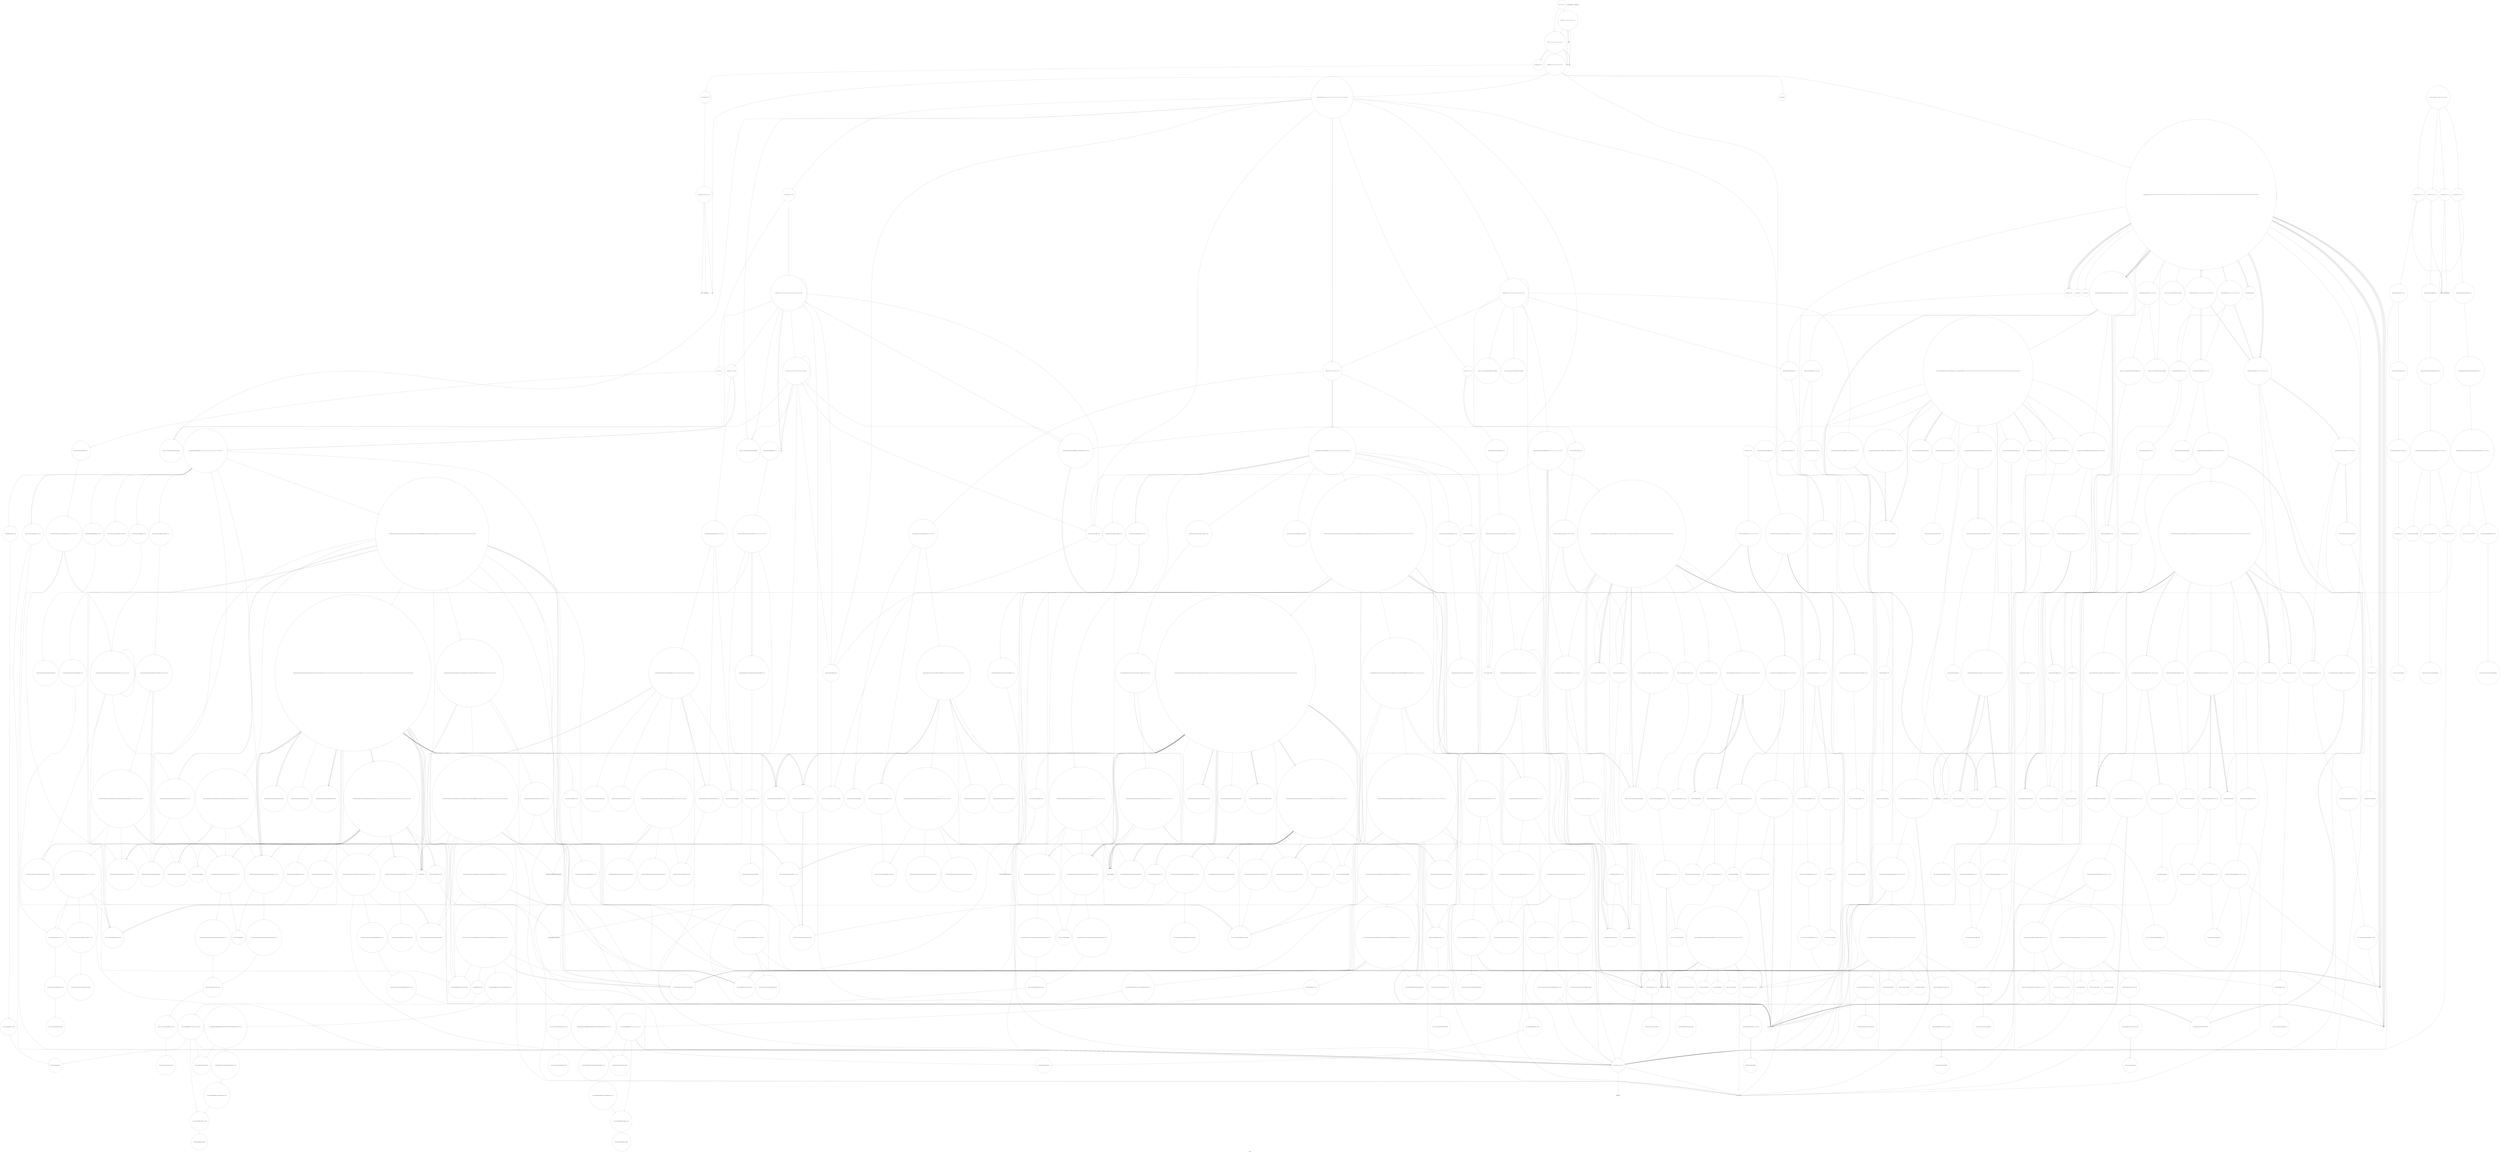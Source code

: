 digraph "Call Graph" {
	label="Call Graph";

	Node0x55b4e1488600 [shape=record,shape=circle,label="{__cxx_global_var_init|{<s0>1|<s1>2}}"];
	Node0x55b4e1488600:s0 -> Node0x55b4e1488680[color=black];
	Node0x55b4e1488600:s1 -> Node0x55b4e1e1f2c0[color=black];
	Node0x55b4e1e2e5a0 [shape=record,shape=circle,label="{_ZN9__gnu_cxx13new_allocatorISt13_Rb_tree_nodeISt4pairIKP4NodeiEEE8allocateEmPKv|{<s0>776|<s1>777|<s2>778}}"];
	Node0x55b4e1e2e5a0:s0 -> Node0x55b4e1e2e620[color=black];
	Node0x55b4e1e2e5a0:s1 -> Node0x55b4e1e26100[color=black];
	Node0x55b4e1e2e5a0:s2 -> Node0x55b4e1e212c0[color=black];
	Node0x55b4e1e2bc20 [shape=record,shape=circle,label="{_ZNSt17_Rb_tree_iteratorISt4pairIKxiEEC2EPSt18_Rb_tree_node_base}"];
	Node0x55b4e1e23260 [shape=record,shape=circle,label="{_ZSt34__uninitialized_move_if_noexcept_aIP9AutomatonS1_SaIS0_EET0_T_S4_S3_RT1_|{<s0>423|<s1>424|<s2>425}}"];
	Node0x55b4e1e23260:s0 -> Node0x55b4e1e238e0[color=black];
	Node0x55b4e1e23260:s1 -> Node0x55b4e1e238e0[color=black];
	Node0x55b4e1e23260:s2 -> Node0x55b4e1e23860[color=black];
	Node0x55b4e1e210c0 [shape=record,shape=circle,label="{_ZN9__gnu_cxx13new_allocatorISt13_Rb_tree_nodeISt4pairIKxiEEED2Ev}"];
	Node0x55b4e1e1ff40 [shape=record,shape=circle,label="{_ZNSt6vectorISt4pairIcP4NodeESaIS3_EE3endEv|{<s0>73}}"];
	Node0x55b4e1e1ff40:s0 -> Node0x55b4e1e27200[color=black];
	Node0x55b4e1e27380 [shape=record,shape=circle,label="{_ZSt7forwardIRiEOT_RNSt16remove_referenceIS1_E4typeE}"];
	Node0x55b4e1e2ca20 [shape=record,shape=circle,label="{_ZNSt8_Rb_treeIxSt4pairIKxiESt10_Select1stIS2_ESt4lessIxESaIS2_EE12_M_rightmostEv}"];
	Node0x55b4e1e24060 [shape=record,shape=circle,label="{_ZN9__gnu_cxx13new_allocatorI9AutomatonE10deallocateEPS1_m|{<s0>461}}"];
	Node0x55b4e1e24060:s0 -> Node0x55b4e1e22be0[color=black];
	Node0x55b4e1e25700 [shape=record,shape=circle,label="{_ZNSt4pairIcP4NodeEC2IiRS1_Lb1EEEOT_OT0_|{<s0>319|<s1>320}}"];
	Node0x55b4e1e25700:s0 -> Node0x55b4e1e25500[color=black];
	Node0x55b4e1e25700:s1 -> Node0x55b4e1e25580[color=black];
	Node0x55b4e1e21d60 [shape=record,shape=circle,label="{main|{<s0>129|<s1>130}}"];
	Node0x55b4e1e21d60:s0 -> Node0x55b4e1e21c60[color=black];
	Node0x55b4e1e21d60:s1 -> Node0x55b4e1e219e0[color=black];
	Node0x55b4e1e28180 [shape=record,shape=circle,label="{_ZSt7forwardISt4pairIciEEOT_RNSt16remove_referenceIS2_E4typeE}"];
	Node0x55b4e1e2d820 [shape=record,shape=circle,label="{_ZNKSt10_Select1stISt4pairIKP4NodeiEEclERKS4_}"];
	Node0x55b4e1e24e60 [shape=record,shape=circle,label="{_ZNKSt8_Rb_treeIxSt4pairIKxiESt10_Select1stIS2_ESt4lessIxESaIS2_EE3endEv|{<s0>504}}"];
	Node0x55b4e1e24e60:s0 -> Node0x55b4e1e2b320[color=black];
	Node0x55b4e1e26500 [shape=record,shape=circle,label="{_ZNKSt13move_iteratorIPSt4pairIcP4NodeEEdeEv}"];
	Node0x55b4e1e22b60 [shape=record,shape=circle,label="{_ZN9__gnu_cxx13new_allocatorISt13_Rb_tree_nodeISt4pairIKP4NodeiEEE10deallocateEPS7_m|{<s0>163}}"];
	Node0x55b4e1e22b60:s0 -> Node0x55b4e1e22be0[color=black];
	Node0x55b4e1488680 [shape=record,shape=Mrecord,label="{_ZNSt8ios_base4InitC1Ev}"];
	Node0x55b4e1e2e620 [shape=record,shape=circle,label="{_ZNK9__gnu_cxx13new_allocatorISt13_Rb_tree_nodeISt4pairIKP4NodeiEEE8max_sizeEv}"];
	Node0x55b4e1e2bca0 [shape=record,shape=circle,label="{_ZNSt8_Rb_treeIxSt4pairIKxiESt10_Select1stIS2_ESt4lessIxESaIS2_EE3endEv|{<s0>548}}"];
	Node0x55b4e1e2bca0:s0 -> Node0x55b4e1e2bc20[color=black];
	Node0x55b4e1e232e0 [shape=record,shape=circle,label="{_ZNK9__gnu_cxx17__normal_iteratorIP9AutomatonSt6vectorIS1_SaIS1_EEE4baseEv}"];
	Node0x55b4e1e21140 [shape=record,shape=circle,label="{_ZN9AutomatonC2Ev}"];
	Node0x55b4e1e1ffc0 [shape=record,shape=circle,label="{_ZN9__gnu_cxxneIPSt4pairIcP4NodeESt6vectorIS4_SaIS4_EEEEbRKNS_17__normal_iteratorIT_T0_EESE_|{<s0>74|<s1>75}}"];
	Node0x55b4e1e1ffc0:s0 -> Node0x55b4e1e25980[color=black];
	Node0x55b4e1e1ffc0:s1 -> Node0x55b4e1e25980[color=black];
	Node0x55b4e1e27400 [shape=record,shape=circle,label="{_ZNSt6vectorISt4pairIciESaIS1_EE17_M_realloc_insertIJRcRiEEEvN9__gnu_cxx17__normal_iteratorIPS1_S3_EEDpOT_|{<s0>824|<s1>825|<s2>826|<s3>827|<s4>828|<s5>829|<s6>830|<s7>831|<s8>832|<s9>833|<s10>834|<s11>835|<s12>836|<s13>837|<s14>838|<s15>839|<s16>840|<s17>841|<s18>842|<s19>843|<s20>844|<s21>845|<s22>846|<s23>847}}"];
	Node0x55b4e1e27400:s0 -> Node0x55b4e1e27580[color=black];
	Node0x55b4e1e27400:s1 -> Node0x55b4e1e20340[color=black];
	Node0x55b4e1e27400:s2 -> Node0x55b4e1e27600[color=black];
	Node0x55b4e1e27400:s3 -> Node0x55b4e1e27680[color=black];
	Node0x55b4e1e27400:s4 -> Node0x55b4e1e27300[color=black];
	Node0x55b4e1e27400:s5 -> Node0x55b4e1e27380[color=black];
	Node0x55b4e1e27400:s6 -> Node0x55b4e1e27280[color=black];
	Node0x55b4e1e27400:s7 -> Node0x55b4e1e27780[color=black];
	Node0x55b4e1e27400:s8 -> Node0x55b4e1e246e0[color=black];
	Node0x55b4e1e27400:s9 -> Node0x55b4e1e27700[color=black];
	Node0x55b4e1e27400:s10 -> Node0x55b4e1e27780[color=black];
	Node0x55b4e1e27400:s11 -> Node0x55b4e1e246e0[color=black];
	Node0x55b4e1e27400:s12 -> Node0x55b4e1e27700[color=black];
	Node0x55b4e1e27400:s13 -> Node0x55b4e1e22260[color=black];
	Node0x55b4e1e27400:s14 -> Node0x55b4e1e27800[color=black];
	Node0x55b4e1e27400:s15 -> Node0x55b4e1e25c00[color=black];
	Node0x55b4e1e27400:s16 -> Node0x55b4e1e246e0[color=black];
	Node0x55b4e1e27400:s17 -> Node0x55b4e1e24660[color=black];
	Node0x55b4e1e27400:s18 -> Node0x55b4e1e248e0[color=black];
	Node0x55b4e1e27400:s19 -> Node0x55b4e1e1fdc0[color=black];
	Node0x55b4e1e27400:s20 -> Node0x55b4e1e246e0[color=black];
	Node0x55b4e1e27400:s21 -> Node0x55b4e1e24660[color=black];
	Node0x55b4e1e27400:s22 -> Node0x55b4e1e248e0[color=black];
	Node0x55b4e1e27400:s23 -> Node0x55b4e1e221e0[color=black];
	Node0x55b4e1e2caa0 [shape=record,shape=circle,label="{_ZNSt4pairIPSt18_Rb_tree_node_baseS1_EC2IRS1_Lb1EEERKS1_OT_|{<s0>635}}"];
	Node0x55b4e1e2caa0:s0 -> Node0x55b4e1e2ce20[color=black];
	Node0x55b4e1e240e0 [shape=record,shape=circle,label="{_ZN9__gnu_cxx17__normal_iteratorIP9AutomatonSt6vectorIS1_SaIS1_EEEC2ERKS2_}"];
	Node0x55b4e1e25780 [shape=record,shape=circle,label="{_ZNKSt6vectorISt4pairIcP4NodeESaIS3_EE12_M_check_lenEmPKc|{<s0>321|<s1>322|<s2>323|<s3>324|<s4>325|<s5>326|<s6>327|<s7>328|<s8>329}}"];
	Node0x55b4e1e25780:s0 -> Node0x55b4e1e25c80[color=black];
	Node0x55b4e1e25780:s1 -> Node0x55b4e1e25d00[color=black];
	Node0x55b4e1e25780:s2 -> Node0x55b4e1e25d80[color=black];
	Node0x55b4e1e25780:s3 -> Node0x55b4e1e25d00[color=black];
	Node0x55b4e1e25780:s4 -> Node0x55b4e1e25d00[color=black];
	Node0x55b4e1e25780:s5 -> Node0x55b4e1e25e00[color=black];
	Node0x55b4e1e25780:s6 -> Node0x55b4e1e25d00[color=black];
	Node0x55b4e1e25780:s7 -> Node0x55b4e1e25c80[color=black];
	Node0x55b4e1e25780:s8 -> Node0x55b4e1e25c80[color=black];
	Node0x55b4e1e21de0 [shape=record,shape=circle,label="{_ZNSt8_Rb_treeIP4NodeSt4pairIKS1_iESt10_Select1stIS4_ESt4lessIS1_ESaIS4_EEC2Ev|{<s0>131}}"];
	Node0x55b4e1e21de0:s0 -> Node0x55b4e1e21e60[color=black];
	Node0x55b4e1e28200 [shape=record,shape=circle,label="{_ZNSt13move_iteratorIPSt4pairIciEEC2ES2_}"];
	Node0x55b4e1e2d8a0 [shape=record,shape=circle,label="{_ZNSt8_Rb_treeIP4NodeSt4pairIKS1_iESt10_Select1stIS4_ESt4lessIS1_ESaIS4_EE8_S_valueEPKSt13_Rb_tree_nodeIS4_E|{<s0>679}}"];
	Node0x55b4e1e2d8a0:s0 -> Node0x55b4e1e2d920[color=black];
	Node0x55b4e1e24ee0 [shape=record,shape=circle,label="{_ZNKSt8_Rb_treeIxSt4pairIKxiESt10_Select1stIS2_ESt4lessIxESaIS2_EE14_M_lower_boundEPKSt13_Rb_tree_nodeIS2_EPKSt18_Rb_tree_node_baseRS1_|{<s0>505|<s1>506|<s2>507|<s3>508|<s4>509}}"];
	Node0x55b4e1e24ee0:s0 -> Node0x55b4e1e2b1a0[color=black];
	Node0x55b4e1e24ee0:s1 -> Node0x55b4e1e25060[color=black];
	Node0x55b4e1e24ee0:s2 -> Node0x55b4e1e2b220[color=black];
	Node0x55b4e1e24ee0:s3 -> Node0x55b4e1e2b2a0[color=black];
	Node0x55b4e1e24ee0:s4 -> Node0x55b4e1e2b320[color=black];
	Node0x55b4e1e26580 [shape=record,shape=circle,label="{_ZNSt13move_iteratorIPSt4pairIcP4NodeEEppEv}"];
	Node0x55b4e1e22be0 [shape=record,shape=Mrecord,label="{_ZdlPv}"];
	Node0x55b4e1e1f240 [shape=record,shape=Mrecord,label="{_ZNSt8ios_base4InitD1Ev}"];
	Node0x55b4e1e2e6a0 [shape=record,shape=circle,label="{_ZNSt16allocator_traitsISaISt13_Rb_tree_nodeISt4pairIKP4NodeiEEEE9constructIS5_JRKSt21piecewise_construct_tSt5tupleIJRS4_EESD_IJEEEEEvRS7_PT_DpOT0_|{<s0>779|<s1>780|<s2>781|<s3>782}}"];
	Node0x55b4e1e2e6a0:s0 -> Node0x55b4e1e2be20[color=black];
	Node0x55b4e1e2e6a0:s1 -> Node0x55b4e1e2e2a0[color=black];
	Node0x55b4e1e2e6a0:s2 -> Node0x55b4e1e2bf20[color=black];
	Node0x55b4e1e2e6a0:s3 -> Node0x55b4e1e2e720[color=black];
	Node0x55b4e1e2bd20 [shape=record,shape=circle,label="{_ZNKSt8_Rb_treeIxSt4pairIKxiESt10_Select1stIS2_ESt4lessIxESaIS2_EE8key_compEv}"];
	Node0x55b4e1e23360 [shape=record,shape=circle,label="{_ZNSt12_Vector_baseI9AutomatonSaIS0_EE19_M_get_Tp_allocatorEv}"];
	Node0x55b4e1e211c0 [shape=record,shape=circle,label="{_ZN9AutomatonC2EPcii|{<s0>195|<s1>196|<s2>197|<s3>198|<s4>199|<s5>200|<s6>201|<s7>202|<s8>203|<s9>204|<s10>205|<s11>206|<s12>207|<s13>208|<s14>209|<s15>210|<s16>211|<s17>212|<s18>213|<s19>214|<s20>215|<s21>216|<s22>217|<s23>218|<s24>219|<s25>220|<s26>221|<s27>222|<s28>223|<s29>224|<s30>225|<s31>226|<s32>227|<s33>228|<s34>229|<s35>230|<s36>231|<s37>232|<s38>233|<s39>234|<s40>235|<s41>236|<s42>237|<s43>238|<s44>239|<s45>240}}"];
	Node0x55b4e1e211c0:s0 -> Node0x55b4e1e212c0[color=black];
	Node0x55b4e1e211c0:s1 -> Node0x55b4e1e21340[color=black];
	Node0x55b4e1e211c0:s2 -> Node0x55b4e1e212c0[color=black];
	Node0x55b4e1e211c0:s3 -> Node0x55b4e1e21340[color=black];
	Node0x55b4e1e211c0:s4 -> Node0x55b4e1e213c0[color=black];
	Node0x55b4e1e211c0:s5 -> Node0x55b4e1e22be0[color=black];
	Node0x55b4e1e211c0:s6 -> Node0x55b4e1e22be0[color=black];
	Node0x55b4e1e211c0:s7 -> Node0x55b4e1e206c0[color=black];
	Node0x55b4e1e211c0:s8 -> Node0x55b4e1e212c0[color=black];
	Node0x55b4e1e211c0:s9 -> Node0x55b4e1e21340[color=black];
	Node0x55b4e1e211c0:s10 -> Node0x55b4e1e212c0[color=black];
	Node0x55b4e1e211c0:s11 -> Node0x55b4e1e21340[color=black];
	Node0x55b4e1e211c0:s12 -> Node0x55b4e1e211c0[color=black];
	Node0x55b4e1e211c0:s13 -> Node0x55b4e1e213c0[color=black];
	Node0x55b4e1e211c0:s14 -> Node0x55b4e1e213c0[color=black];
	Node0x55b4e1e211c0:s15 -> Node0x55b4e1e213c0[color=black];
	Node0x55b4e1e211c0:s16 -> Node0x55b4e1e213c0[color=black];
	Node0x55b4e1e211c0:s17 -> Node0x55b4e1e22be0[color=black];
	Node0x55b4e1e211c0:s18 -> Node0x55b4e1e22be0[color=black];
	Node0x55b4e1e211c0:s19 -> Node0x55b4e1e20740[color=black];
	Node0x55b4e1e211c0:s20 -> Node0x55b4e1e212c0[color=black];
	Node0x55b4e1e211c0:s21 -> Node0x55b4e1e21340[color=black];
	Node0x55b4e1e211c0:s22 -> Node0x55b4e1e212c0[color=black];
	Node0x55b4e1e211c0:s23 -> Node0x55b4e1e21340[color=black];
	Node0x55b4e1e211c0:s24 -> Node0x55b4e1e21440[color=black];
	Node0x55b4e1e211c0:s25 -> Node0x55b4e1e214c0[color=black];
	Node0x55b4e1e211c0:s26 -> Node0x55b4e1e21540[color=black];
	Node0x55b4e1e211c0:s27 -> Node0x55b4e1e215c0[color=black];
	Node0x55b4e1e211c0:s28 -> Node0x55b4e1e21640[color=black];
	Node0x55b4e1e211c0:s29 -> Node0x55b4e1e200c0[color=black];
	Node0x55b4e1e211c0:s30 -> Node0x55b4e1e213c0[color=black];
	Node0x55b4e1e211c0:s31 -> Node0x55b4e1e213c0[color=black];
	Node0x55b4e1e211c0:s32 -> Node0x55b4e1e216c0[color=black];
	Node0x55b4e1e211c0:s33 -> Node0x55b4e1e22be0[color=black];
	Node0x55b4e1e211c0:s34 -> Node0x55b4e1e22be0[color=black];
	Node0x55b4e1e211c0:s35 -> Node0x55b4e1e21740[color=black];
	Node0x55b4e1e211c0:s36 -> Node0x55b4e1e21740[color=black];
	Node0x55b4e1e211c0:s37 -> Node0x55b4e1e217c0[color=black];
	Node0x55b4e1e211c0:s38 -> Node0x55b4e1e21840[color=black];
	Node0x55b4e1e211c0:s39 -> Node0x55b4e1e218c0[color=black];
	Node0x55b4e1e211c0:s40 -> Node0x55b4e1e25180[color=black];
	Node0x55b4e1e211c0:s41 -> Node0x55b4e1e21840[color=black];
	Node0x55b4e1e211c0:s42 -> Node0x55b4e1e21840[color=black];
	Node0x55b4e1e211c0:s43 -> Node0x55b4e1e213c0[color=black];
	Node0x55b4e1e211c0:s44 -> Node0x55b4e1e21740[color=black];
	Node0x55b4e1e211c0:s45 -> Node0x55b4e1e21740[color=black];
	Node0x55b4e1e20040 [shape=record,shape=circle,label="{_ZNK9__gnu_cxx17__normal_iteratorIPSt4pairIcP4NodeESt6vectorIS4_SaIS4_EEEdeEv}"];
	Node0x55b4e1e27480 [shape=record,shape=circle,label="{_ZN9__gnu_cxx13new_allocatorISt4pairIciEE9constructIS2_JRcRiEEEvPT_DpOT0_|{<s0>848|<s1>849|<s2>850}}"];
	Node0x55b4e1e27480:s0 -> Node0x55b4e1e27300[color=black];
	Node0x55b4e1e27480:s1 -> Node0x55b4e1e27380[color=black];
	Node0x55b4e1e27480:s2 -> Node0x55b4e1e27500[color=black];
	Node0x55b4e1e2cb20 [shape=record,shape=circle,label="{_ZNSt8_Rb_treeIxSt4pairIKxiESt10_Select1stIS2_ESt4lessIxESaIS2_EE24_M_get_insert_unique_posERS1_|{<s0>636|<s1>637|<s2>638|<s3>639|<s4>640|<s5>641|<s6>642|<s7>643|<s8>644|<s9>645|<s10>646|<s11>647|<s12>648|<s13>649|<s14>650}}"];
	Node0x55b4e1e2cb20:s0 -> Node0x55b4e1e230e0[color=black];
	Node0x55b4e1e2cb20:s1 -> Node0x55b4e1e2bba0[color=black];
	Node0x55b4e1e2cb20:s2 -> Node0x55b4e1e2b1a0[color=black];
	Node0x55b4e1e2cb20:s3 -> Node0x55b4e1e25060[color=black];
	Node0x55b4e1e2cb20:s4 -> Node0x55b4e1e20a40[color=black];
	Node0x55b4e1e2cb20:s5 -> Node0x55b4e1e209c0[color=black];
	Node0x55b4e1e2cb20:s6 -> Node0x55b4e1e2bc20[color=black];
	Node0x55b4e1e2cb20:s7 -> Node0x55b4e1e2cea0[color=black];
	Node0x55b4e1e2cb20:s8 -> Node0x55b4e1e2b720[color=black];
	Node0x55b4e1e2cb20:s9 -> Node0x55b4e1e2cf20[color=black];
	Node0x55b4e1e2cb20:s10 -> Node0x55b4e1e2cca0[color=black];
	Node0x55b4e1e2cb20:s11 -> Node0x55b4e1e250e0[color=black];
	Node0x55b4e1e2cb20:s12 -> Node0x55b4e1e25060[color=black];
	Node0x55b4e1e2cb20:s13 -> Node0x55b4e1e2cf20[color=black];
	Node0x55b4e1e2cb20:s14 -> Node0x55b4e1e2cda0[color=black];
	Node0x55b4e1e24160 [shape=record,shape=circle,label="{_ZNSt12_Vector_baseI9AutomatonSaIS0_EED2Ev|{<s0>462|<s1>463|<s2>464|<s3>465}}"];
	Node0x55b4e1e24160:s0 -> Node0x55b4e1e234e0[color=black];
	Node0x55b4e1e24160:s1 -> Node0x55b4e1e241e0[color=black];
	Node0x55b4e1e24160:s2 -> Node0x55b4e1e241e0[color=black];
	Node0x55b4e1e24160:s3 -> Node0x55b4e1e221e0[color=black];
	Node0x55b4e1e25800 [shape=record,shape=circle,label="{_ZN9__gnu_cxxmiIPSt4pairIcP4NodeESt6vectorIS4_SaIS4_EEEENS_17__normal_iteratorIT_T0_E15difference_typeERKSC_SF_|{<s0>330|<s1>331}}"];
	Node0x55b4e1e25800:s0 -> Node0x55b4e1e25980[color=black];
	Node0x55b4e1e25800:s1 -> Node0x55b4e1e25980[color=black];
	Node0x55b4e1e21e60 [shape=record,shape=circle,label="{_ZNSt8_Rb_treeIP4NodeSt4pairIKS1_iESt10_Select1stIS4_ESt4lessIS1_ESaIS4_EE13_Rb_tree_implIS8_Lb1EEC2Ev|{<s0>132|<s1>133|<s2>134}}"];
	Node0x55b4e1e21e60:s0 -> Node0x55b4e1e21ee0[color=black];
	Node0x55b4e1e21e60:s1 -> Node0x55b4e1e21f60[color=black];
	Node0x55b4e1e21e60:s2 -> Node0x55b4e1e21fe0[color=black];
	Node0x55b4e1e28280 [shape=record,shape=circle,label="{_ZN9__gnu_cxx13new_allocatorISt4pairIciEE7destroyIS2_EEvPT_}"];
	Node0x55b4e1e2d920 [shape=record,shape=circle,label="{_ZNKSt13_Rb_tree_nodeISt4pairIKP4NodeiEE9_M_valptrEv|{<s0>680}}"];
	Node0x55b4e1e2d920:s0 -> Node0x55b4e1e2d9a0[color=black];
	Node0x55b4e1e24f60 [shape=record,shape=circle,label="{_ZNKSt8_Rb_treeIxSt4pairIKxiESt10_Select1stIS2_ESt4lessIxESaIS2_EE8_M_beginEv}"];
	Node0x55b4e1e26600 [shape=record,shape=circle,label="{_ZSt8_DestroyIPSt4pairIcP4NodeEEvT_S5_|{<s0>367}}"];
	Node0x55b4e1e26600:s0 -> Node0x55b4e1e26880[color=black];
	Node0x55b4e1e22c60 [shape=record,shape=circle,label="{_ZNSaISt13_Rb_tree_nodeISt4pairIKP4NodeiEEED2Ev|{<s0>164}}"];
	Node0x55b4e1e22c60:s0 -> Node0x55b4e1e22ce0[color=black];
	Node0x55b4e1e1f2c0 [shape=record,shape=Mrecord,label="{__cxa_atexit}"];
	Node0x55b4e1e2e720 [shape=record,shape=circle,label="{_ZN9__gnu_cxx13new_allocatorISt13_Rb_tree_nodeISt4pairIKP4NodeiEEE9constructIS6_JRKSt21piecewise_construct_tSt5tupleIJRS5_EESD_IJEEEEEvPT_DpOT0_|{<s0>783|<s1>784|<s2>785|<s3>786|<s4>787}}"];
	Node0x55b4e1e2e720:s0 -> Node0x55b4e1e2be20[color=black];
	Node0x55b4e1e2e720:s1 -> Node0x55b4e1e2e2a0[color=black];
	Node0x55b4e1e2e720:s2 -> Node0x55b4e1e2e7a0[color=black];
	Node0x55b4e1e2e720:s3 -> Node0x55b4e1e2bf20[color=black];
	Node0x55b4e1e2e720:s4 -> Node0x55b4e1e2e820[color=black];
	Node0x55b4e1e2bda0 [shape=record,shape=circle,label="{_ZNSt8_Rb_treeIxSt4pairIKxiESt10_Select1stIS2_ESt4lessIxESaIS2_EE14_M_create_nodeIJRKSt21piecewise_construct_tSt5tupleIJRS1_EESD_IJEEEEEPSt13_Rb_tree_nodeIS2_EDpOT_|{<s0>549|<s1>550|<s2>551|<s3>552|<s4>553}}"];
	Node0x55b4e1e2bda0:s0 -> Node0x55b4e1e2c0a0[color=black];
	Node0x55b4e1e2bda0:s1 -> Node0x55b4e1e2be20[color=black];
	Node0x55b4e1e2bda0:s2 -> Node0x55b4e1e2bea0[color=black];
	Node0x55b4e1e2bda0:s3 -> Node0x55b4e1e2bf20[color=black];
	Node0x55b4e1e2bda0:s4 -> Node0x55b4e1e2c120[color=black];
	Node0x55b4e1e233e0 [shape=record,shape=circle,label="{_ZNSt16allocator_traitsISaI9AutomatonEE7destroyIS0_EEvRS1_PT_|{<s0>426}}"];
	Node0x55b4e1e233e0:s0 -> Node0x55b4e1e23f60[color=black];
	Node0x55b4e1e21240 [shape=record,shape=circle,label="{_ZN9Automaton9normalizeEv|{<s0>241|<s1>242|<s2>243|<s3>244|<s4>245|<s5>246|<s6>247|<s7>248|<s8>249|<s9>250|<s10>251}}"];
	Node0x55b4e1e21240:s0 -> Node0x55b4e1e1f940[color=black];
	Node0x55b4e1e21240:s1 -> Node0x55b4e1e1fe40[color=black];
	Node0x55b4e1e21240:s2 -> Node0x55b4e1e20340[color=black];
	Node0x55b4e1e21240:s3 -> Node0x55b4e1e203c0[color=black];
	Node0x55b4e1e21240:s4 -> Node0x55b4e1e20440[color=black];
	Node0x55b4e1e21240:s5 -> Node0x55b4e1e204c0[color=black];
	Node0x55b4e1e21240:s6 -> Node0x55b4e1e200c0[color=black];
	Node0x55b4e1e21240:s7 -> Node0x55b4e1e20540[color=black];
	Node0x55b4e1e21240:s8 -> Node0x55b4e1e1fc40[color=black];
	Node0x55b4e1e21240:s9 -> Node0x55b4e1e1fc40[color=black];
	Node0x55b4e1e21240:s10 -> Node0x55b4e1e20640[color=black];
	Node0x55b4e1e200c0 [shape=record,shape=Mrecord,label="{llvm.memcpy.p0i8.p0i8.i64}"];
	Node0x55b4e1e27500 [shape=record,shape=circle,label="{_ZNSt4pairIciEC2IRcRiLb1EEEOT_OT0_|{<s0>851|<s1>852}}"];
	Node0x55b4e1e27500:s0 -> Node0x55b4e1e27300[color=black];
	Node0x55b4e1e27500:s1 -> Node0x55b4e1e27380[color=black];
	Node0x55b4e1e2cba0 [shape=record,shape=circle,label="{_ZNSt8_Rb_treeIxSt4pairIKxiESt10_Select1stIS2_ESt4lessIxESaIS2_EE11_M_leftmostEv}"];
	Node0x55b4e1e241e0 [shape=record,shape=circle,label="{_ZNSt12_Vector_baseI9AutomatonSaIS0_EE12_Vector_implD2Ev|{<s0>466}}"];
	Node0x55b4e1e241e0:s0 -> Node0x55b4e1e24260[color=black];
	Node0x55b4e1e25880 [shape=record,shape=circle,label="{_ZNSt12_Vector_baseISt4pairIcP4NodeESaIS3_EE11_M_allocateEm|{<s0>332}}"];
	Node0x55b4e1e25880:s0 -> Node0x55b4e1e26000[color=black];
	Node0x55b4e1e21ee0 [shape=record,shape=circle,label="{_ZNSaISt13_Rb_tree_nodeISt4pairIKP4NodeiEEEC2Ev|{<s0>135}}"];
	Node0x55b4e1e21ee0:s0 -> Node0x55b4e1e22060[color=black];
	Node0x55b4e1e28300 [shape=record,shape=circle,label="{_ZN9__gnu_cxx17__normal_iteratorIPSt4pairIciESt6vectorIS2_SaIS2_EEEC2ERKS3_}"];
	Node0x55b4e1e2d9a0 [shape=record,shape=circle,label="{_ZNK9__gnu_cxx16__aligned_membufISt4pairIKP4NodeiEE6_M_ptrEv|{<s0>681}}"];
	Node0x55b4e1e2d9a0:s0 -> Node0x55b4e1e2da20[color=black];
	Node0x55b4e1e24fe0 [shape=record,shape=circle,label="{_ZNKSt8_Rb_treeIxSt4pairIKxiESt10_Select1stIS2_ESt4lessIxESaIS2_EE6_M_endEv}"];
	Node0x55b4e1e26680 [shape=record,shape=Mrecord,label="{llvm.trap}"];
	Node0x55b4e1e22ce0 [shape=record,shape=circle,label="{_ZN9__gnu_cxx13new_allocatorISt13_Rb_tree_nodeISt4pairIKP4NodeiEEED2Ev}"];
	Node0x55b4e1e1f340 [shape=record,shape=circle,label="{__cxx_global_var_init.1|{<s0>3|<s1>4}}"];
	Node0x55b4e1e1f340:s0 -> Node0x55b4e1e1f3c0[color=black];
	Node0x55b4e1e1f340:s1 -> Node0x55b4e1e1f2c0[color=black];
	Node0x55b4e1e2e7a0 [shape=record,shape=circle,label="{_ZNSt5tupleIJRKP4NodeEEC2EOS4_|{<s0>788}}"];
	Node0x55b4e1e2e7a0:s0 -> Node0x55b4e1e2e8a0[color=black];
	Node0x55b4e1e2be20 [shape=record,shape=circle,label="{_ZSt7forwardIRKSt21piecewise_construct_tEOT_RNSt16remove_referenceIS3_E4typeE}"];
	Node0x55b4e1e23460 [shape=record,shape=circle,label="{_ZSt8_DestroyIP9AutomatonS0_EvT_S2_RSaIT0_E|{<s0>427}}"];
	Node0x55b4e1e23460:s0 -> Node0x55b4e1e23ce0[color=black];
	Node0x55b4e1e212c0 [shape=record,shape=Mrecord,label="{_Znwm}"];
	Node0x55b4e1e20140 [shape=record,shape=circle,label="{_ZNSt6vectorISt4pairIciESaIS1_EE12emplace_backIJRcRiEEEvDpOT_|{<s0>76|<s1>77|<s2>78|<s3>79|<s4>80|<s5>81|<s6>82}}"];
	Node0x55b4e1e20140:s0 -> Node0x55b4e1e27300[color=black];
	Node0x55b4e1e20140:s1 -> Node0x55b4e1e27380[color=black];
	Node0x55b4e1e20140:s2 -> Node0x55b4e1e27280[color=black];
	Node0x55b4e1e20140:s3 -> Node0x55b4e1e203c0[color=black];
	Node0x55b4e1e20140:s4 -> Node0x55b4e1e27300[color=black];
	Node0x55b4e1e20140:s5 -> Node0x55b4e1e27380[color=black];
	Node0x55b4e1e20140:s6 -> Node0x55b4e1e27400[color=black];
	Node0x55b4e1e27580 [shape=record,shape=circle,label="{_ZNKSt6vectorISt4pairIciESaIS1_EE12_M_check_lenEmPKc|{<s0>853|<s1>854|<s2>855|<s3>856|<s4>857|<s5>858|<s6>859|<s7>860|<s8>861}}"];
	Node0x55b4e1e27580:s0 -> Node0x55b4e1e27880[color=black];
	Node0x55b4e1e27580:s1 -> Node0x55b4e1e27900[color=black];
	Node0x55b4e1e27580:s2 -> Node0x55b4e1e25d80[color=black];
	Node0x55b4e1e27580:s3 -> Node0x55b4e1e27900[color=black];
	Node0x55b4e1e27580:s4 -> Node0x55b4e1e27900[color=black];
	Node0x55b4e1e27580:s5 -> Node0x55b4e1e25e00[color=black];
	Node0x55b4e1e27580:s6 -> Node0x55b4e1e27900[color=black];
	Node0x55b4e1e27580:s7 -> Node0x55b4e1e27880[color=black];
	Node0x55b4e1e27580:s8 -> Node0x55b4e1e27880[color=black];
	Node0x55b4e1e2cc20 [shape=record,shape=circle,label="{_ZNSt4pairIPSt18_Rb_tree_node_baseS1_EC2IRS1_S4_Lb1EEEOT_OT0_|{<s0>651|<s1>652}}"];
	Node0x55b4e1e2cc20:s0 -> Node0x55b4e1e2ce20[color=black];
	Node0x55b4e1e2cc20:s1 -> Node0x55b4e1e2ce20[color=black];
	Node0x55b4e1e24260 [shape=record,shape=circle,label="{_ZNSaI9AutomatonED2Ev|{<s0>467}}"];
	Node0x55b4e1e24260:s0 -> Node0x55b4e1e242e0[color=black];
	Node0x55b4e1e25900 [shape=record,shape=circle,label="{_ZSt34__uninitialized_move_if_noexcept_aIPSt4pairIcP4NodeES4_SaIS3_EET0_T_S7_S6_RT1_|{<s0>333|<s1>334|<s2>335}}"];
	Node0x55b4e1e25900:s0 -> Node0x55b4e1e26200[color=black];
	Node0x55b4e1e25900:s1 -> Node0x55b4e1e26200[color=black];
	Node0x55b4e1e25900:s2 -> Node0x55b4e1e26180[color=black];
	Node0x55b4e1e21f60 [shape=record,shape=circle,label="{_ZNSt20_Rb_tree_key_compareISt4lessIP4NodeEEC2Ev}"];
	Node0x55b4e1e28380 [shape=record,shape=circle,label="{_GLOBAL__sub_I_Merkurev_0_1.cpp|{<s0>899|<s1>900|<s2>901|<s3>902}}"];
	Node0x55b4e1e28380:s0 -> Node0x55b4e1488600[color=black];
	Node0x55b4e1e28380:s1 -> Node0x55b4e1e1f340[color=black];
	Node0x55b4e1e28380:s2 -> Node0x55b4e1e1f4c0[color=black];
	Node0x55b4e1e28380:s3 -> Node0x55b4e1e1f640[color=black];
	Node0x55b4e1e2da20 [shape=record,shape=circle,label="{_ZNK9__gnu_cxx16__aligned_membufISt4pairIKP4NodeiEE7_M_addrEv}"];
	Node0x55b4e1e25060 [shape=record,shape=circle,label="{_ZNKSt4lessIxEclERKxS2_}"];
	Node0x55b4e1e26700 [shape=record,shape=circle,label="{_ZSteqIPSt4pairIcP4NodeEEbRKSt13move_iteratorIT_ES9_|{<s0>368|<s1>369}}"];
	Node0x55b4e1e26700:s0 -> Node0x55b4e1e26780[color=black];
	Node0x55b4e1e26700:s1 -> Node0x55b4e1e26780[color=black];
	Node0x55b4e1e22d60 [shape=record,shape=circle,label="{_ZNSt8_Rb_treeIxSt4pairIKxiESt10_Select1stIS2_ESt4lessIxESaIS2_EEC2Ev|{<s0>165}}"];
	Node0x55b4e1e22d60:s0 -> Node0x55b4e1e22de0[color=black];
	Node0x55b4e1e1f3c0 [shape=record,shape=circle,label="{_ZNSt3mapIP4NodeiSt4lessIS1_ESaISt4pairIKS1_iEEEC2Ev|{<s0>5}}"];
	Node0x55b4e1e1f3c0:s0 -> Node0x55b4e1e21de0[color=black];
	Node0x55b4e1e2e820 [shape=record,shape=circle,label="{_ZNSt4pairIKP4NodeiEC2IJRS2_EJEEESt21piecewise_construct_tSt5tupleIJDpT_EES7_IJDpT0_EE|{<s0>789}}"];
	Node0x55b4e1e2e820:s0 -> Node0x55b4e1e2eb20[color=black];
	Node0x55b4e1e2bea0 [shape=record,shape=circle,label="{_ZSt7forwardISt5tupleIJRKxEEEOT_RNSt16remove_referenceIS4_E4typeE}"];
	Node0x55b4e1e234e0 [shape=record,shape=circle,label="{_ZNSt12_Vector_baseI9AutomatonSaIS0_EE13_M_deallocateEPS0_m|{<s0>428}}"];
	Node0x55b4e1e234e0:s0 -> Node0x55b4e1e23fe0[color=black];
	Node0x55b4e1e21340 [shape=record,shape=circle,label="{_ZN4NodeC2Ev|{<s0>252}}"];
	Node0x55b4e1e21340:s0 -> Node0x55b4e1e25200[color=black];
	Node0x55b4e1e201c0 [shape=record,shape=circle,label="{_ZN9__gnu_cxx17__normal_iteratorIPSt4pairIcP4NodeESt6vectorIS4_SaIS4_EEEppEv}"];
	Node0x55b4e1e27600 [shape=record,shape=circle,label="{_ZN9__gnu_cxxmiIPSt4pairIciESt6vectorIS2_SaIS2_EEEENS_17__normal_iteratorIT_T0_E15difference_typeERKSA_SD_|{<s0>862|<s1>863}}"];
	Node0x55b4e1e27600:s0 -> Node0x55b4e1e27780[color=black];
	Node0x55b4e1e27600:s1 -> Node0x55b4e1e27780[color=black];
	Node0x55b4e1e2cca0 [shape=record,shape=circle,label="{_ZNSt17_Rb_tree_iteratorISt4pairIKxiEEmmEv|{<s0>653}}"];
	Node0x55b4e1e2cca0:s0 -> Node0x55b4e1e2d020[color=black];
	Node0x55b4e1e242e0 [shape=record,shape=circle,label="{_ZN9__gnu_cxx13new_allocatorI9AutomatonED2Ev}"];
	Node0x55b4e1e25980 [shape=record,shape=circle,label="{_ZNK9__gnu_cxx17__normal_iteratorIPSt4pairIcP4NodeESt6vectorIS4_SaIS4_EEE4baseEv}"];
	Node0x55b4e1e21fe0 [shape=record,shape=circle,label="{_ZNSt15_Rb_tree_headerC2Ev|{<s0>136|<s1>137}}"];
	Node0x55b4e1e21fe0:s0 -> Node0x55b4e1e220e0[color=black];
	Node0x55b4e1e21fe0:s1 -> Node0x55b4e1e221e0[color=black];
	Node0x55b4e1e2daa0 [shape=record,shape=circle,label="{_ZNSt8_Rb_treeIP4NodeSt4pairIKS1_iESt10_Select1stIS4_ESt4lessIS1_ESaIS4_EE8_S_valueEPKSt18_Rb_tree_node_base|{<s0>682}}"];
	Node0x55b4e1e2daa0:s0 -> Node0x55b4e1e2d920[color=black];
	Node0x55b4e1e250e0 [shape=record,shape=circle,label="{_ZNSt8_Rb_treeIxSt4pairIKxiESt10_Select1stIS2_ESt4lessIxESaIS2_EE6_S_keyEPKSt18_Rb_tree_node_base|{<s0>510|<s1>511}}"];
	Node0x55b4e1e250e0:s0 -> Node0x55b4e1e2b620[color=black];
	Node0x55b4e1e250e0:s1 -> Node0x55b4e1e2b3a0[color=black];
	Node0x55b4e1e26780 [shape=record,shape=circle,label="{_ZNKSt13move_iteratorIPSt4pairIcP4NodeEE4baseEv}"];
	Node0x55b4e1e22de0 [shape=record,shape=circle,label="{_ZNSt8_Rb_treeIxSt4pairIKxiESt10_Select1stIS2_ESt4lessIxESaIS2_EE13_Rb_tree_implIS6_Lb1EEC2Ev|{<s0>166|<s1>167|<s2>168}}"];
	Node0x55b4e1e22de0:s0 -> Node0x55b4e1e22e60[color=black];
	Node0x55b4e1e22de0:s1 -> Node0x55b4e1e22ee0[color=black];
	Node0x55b4e1e22de0:s2 -> Node0x55b4e1e21fe0[color=black];
	Node0x55b4e1e1f440 [shape=record,shape=circle,label="{_ZNSt3mapIP4NodeiSt4lessIS1_ESaISt4pairIKS1_iEEED2Ev|{<s0>6}}"];
	Node0x55b4e1e1f440:s0 -> Node0x55b4e1e22360[color=black];
	Node0x55b4e1e2e8a0 [shape=record,shape=circle,label="{_ZNSt11_Tuple_implILm0EJRKP4NodeEEC2EOS4_|{<s0>790|<s1>791|<s2>792|<s3>793}}"];
	Node0x55b4e1e2e8a0:s0 -> Node0x55b4e1e2e9a0[color=black];
	Node0x55b4e1e2e8a0:s1 -> Node0x55b4e1e2e920[color=black];
	Node0x55b4e1e2e8a0:s2 -> Node0x55b4e1e2ea20[color=black];
	Node0x55b4e1e2e8a0:s3 -> Node0x55b4e1e221e0[color=black];
	Node0x55b4e1e2bf20 [shape=record,shape=circle,label="{_ZSt7forwardISt5tupleIJEEEOT_RNSt16remove_referenceIS2_E4typeE}"];
	Node0x55b4e1e23560 [shape=record,shape=circle,label="{_ZNKSt6vectorI9AutomatonSaIS0_EE8max_sizeEv|{<s0>429|<s1>430}}"];
	Node0x55b4e1e23560:s0 -> Node0x55b4e1e23660[color=black];
	Node0x55b4e1e23560:s1 -> Node0x55b4e1e235e0[color=black];
	Node0x55b4e1e213c0 [shape=record,shape=circle,label="{_ZNSt6vectorISt4pairIcP4NodeESaIS3_EE12emplace_backIJiRS2_EEEvDpOT_|{<s0>253|<s1>254|<s2>255|<s3>256|<s4>257|<s5>258|<s6>259}}"];
	Node0x55b4e1e213c0:s0 -> Node0x55b4e1e25500[color=black];
	Node0x55b4e1e213c0:s1 -> Node0x55b4e1e25580[color=black];
	Node0x55b4e1e213c0:s2 -> Node0x55b4e1e25480[color=black];
	Node0x55b4e1e213c0:s3 -> Node0x55b4e1e1ff40[color=black];
	Node0x55b4e1e213c0:s4 -> Node0x55b4e1e25500[color=black];
	Node0x55b4e1e213c0:s5 -> Node0x55b4e1e25580[color=black];
	Node0x55b4e1e213c0:s6 -> Node0x55b4e1e25600[color=black];
	Node0x55b4e1e20240 [shape=record,shape=circle,label="{_Z3bitxi}"];
	Node0x55b4e1e27680 [shape=record,shape=circle,label="{_ZNSt12_Vector_baseISt4pairIciESaIS1_EE11_M_allocateEm|{<s0>864}}"];
	Node0x55b4e1e27680:s0 -> Node0x55b4e1e27b00[color=black];
	Node0x55b4e1e2cd20 [shape=record,shape=circle,label="{_ZNSt17_Rb_tree_iteratorISt4pairIKxiEEppEv|{<s0>654}}"];
	Node0x55b4e1e2cd20:s0 -> Node0x55b4e1e2d0a0[color=black];
	Node0x55b4e1e24360 [shape=record,shape=circle,label="{_ZNK9__gnu_cxx17__normal_iteratorIP9AutomatonSt6vectorIS1_SaIS1_EEEmiEl|{<s0>468}}"];
	Node0x55b4e1e24360:s0 -> Node0x55b4e1e240e0[color=black];
	Node0x55b4e1e25a00 [shape=record,shape=circle,label="{_ZNSt12_Vector_baseISt4pairIcP4NodeESaIS3_EE19_M_get_Tp_allocatorEv}"];
	Node0x55b4e1e22060 [shape=record,shape=circle,label="{_ZN9__gnu_cxx13new_allocatorISt13_Rb_tree_nodeISt4pairIKP4NodeiEEEC2Ev}"];
	Node0x55b4e1e2db20 [shape=record,shape=circle,label="{_ZNSt3mapIP4NodeiSt4lessIS1_ESaISt4pairIKS1_iEEE11lower_boundERS5_|{<s0>683}}"];
	Node0x55b4e1e2db20:s0 -> Node0x55b4e1e2df20[color=black];
	Node0x55b4e1e2b1a0 [shape=record,shape=circle,label="{_ZNSt8_Rb_treeIxSt4pairIKxiESt10_Select1stIS2_ESt4lessIxESaIS2_EE6_S_keyEPKSt13_Rb_tree_nodeIS2_E|{<s0>512|<s1>513}}"];
	Node0x55b4e1e2b1a0:s0 -> Node0x55b4e1e2b420[color=black];
	Node0x55b4e1e2b1a0:s1 -> Node0x55b4e1e2b3a0[color=black];
	Node0x55b4e1e26800 [shape=record,shape=circle,label="{_ZSt7forwardISt4pairIcP4NodeEEOT_RNSt16remove_referenceIS4_E4typeE}"];
	Node0x55b4e1e22e60 [shape=record,shape=circle,label="{_ZNSaISt13_Rb_tree_nodeISt4pairIKxiEEEC2Ev|{<s0>169}}"];
	Node0x55b4e1e22e60:s0 -> Node0x55b4e1e22f60[color=black];
	Node0x55b4e1e1f4c0 [shape=record,shape=circle,label="{__cxx_global_var_init.2|{<s0>7|<s1>8}}"];
	Node0x55b4e1e1f4c0:s0 -> Node0x55b4e1e1f540[color=black];
	Node0x55b4e1e1f4c0:s1 -> Node0x55b4e1e1f2c0[color=black];
	Node0x55b4e1e2e920 [shape=record,shape=circle,label="{_ZSt7forwardIRKP4NodeEOT_RNSt16remove_referenceIS4_E4typeE}"];
	Node0x55b4e1e2bfa0 [shape=record,shape=circle,label="{_ZNSt8_Rb_treeIxSt4pairIKxiESt10_Select1stIS2_ESt4lessIxESaIS2_EE29_M_get_insert_hint_unique_posESt23_Rb_tree_const_iteratorIS2_ERS1_|{<s0>554|<s1>555|<s2>556|<s3>557|<s4>558|<s5>559|<s6>560|<s7>561|<s8>562|<s9>563|<s10>564|<s11>565|<s12>566|<s13>567|<s14>568|<s15>569|<s16>570|<s17>571|<s18>572|<s19>573|<s20>574|<s21>575|<s22>576|<s23>577|<s24>578|<s25>579|<s26>580|<s27>581|<s28>582|<s29>583|<s30>584|<s31>585|<s32>586|<s33>587|<s34>588|<s35>589|<s36>590}}"];
	Node0x55b4e1e2bfa0:s0 -> Node0x55b4e1e2c920[color=black];
	Node0x55b4e1e2bfa0:s1 -> Node0x55b4e1e2bba0[color=black];
	Node0x55b4e1e2bfa0:s2 -> Node0x55b4e1e2c9a0[color=black];
	Node0x55b4e1e2bfa0:s3 -> Node0x55b4e1e2ca20[color=black];
	Node0x55b4e1e2bfa0:s4 -> Node0x55b4e1e250e0[color=black];
	Node0x55b4e1e2bfa0:s5 -> Node0x55b4e1e25060[color=black];
	Node0x55b4e1e2bfa0:s6 -> Node0x55b4e1e2ca20[color=black];
	Node0x55b4e1e2bfa0:s7 -> Node0x55b4e1e2caa0[color=black];
	Node0x55b4e1e2bfa0:s8 -> Node0x55b4e1e2cb20[color=black];
	Node0x55b4e1e2bfa0:s9 -> Node0x55b4e1e250e0[color=black];
	Node0x55b4e1e2bfa0:s10 -> Node0x55b4e1e25060[color=black];
	Node0x55b4e1e2bfa0:s11 -> Node0x55b4e1e200c0[color=black];
	Node0x55b4e1e2bfa0:s12 -> Node0x55b4e1e2cba0[color=black];
	Node0x55b4e1e2bfa0:s13 -> Node0x55b4e1e2cba0[color=black];
	Node0x55b4e1e2bfa0:s14 -> Node0x55b4e1e2cba0[color=black];
	Node0x55b4e1e2bfa0:s15 -> Node0x55b4e1e2cc20[color=black];
	Node0x55b4e1e2bfa0:s16 -> Node0x55b4e1e2cca0[color=black];
	Node0x55b4e1e2bfa0:s17 -> Node0x55b4e1e250e0[color=black];
	Node0x55b4e1e2bfa0:s18 -> Node0x55b4e1e25060[color=black];
	Node0x55b4e1e2bfa0:s19 -> Node0x55b4e1e209c0[color=black];
	Node0x55b4e1e2bfa0:s20 -> Node0x55b4e1e2caa0[color=black];
	Node0x55b4e1e2bfa0:s21 -> Node0x55b4e1e2cc20[color=black];
	Node0x55b4e1e2bfa0:s22 -> Node0x55b4e1e2cb20[color=black];
	Node0x55b4e1e2bfa0:s23 -> Node0x55b4e1e250e0[color=black];
	Node0x55b4e1e2bfa0:s24 -> Node0x55b4e1e25060[color=black];
	Node0x55b4e1e2bfa0:s25 -> Node0x55b4e1e200c0[color=black];
	Node0x55b4e1e2bfa0:s26 -> Node0x55b4e1e2ca20[color=black];
	Node0x55b4e1e2bfa0:s27 -> Node0x55b4e1e2ca20[color=black];
	Node0x55b4e1e2bfa0:s28 -> Node0x55b4e1e2caa0[color=black];
	Node0x55b4e1e2bfa0:s29 -> Node0x55b4e1e2cd20[color=black];
	Node0x55b4e1e2bfa0:s30 -> Node0x55b4e1e250e0[color=black];
	Node0x55b4e1e2bfa0:s31 -> Node0x55b4e1e25060[color=black];
	Node0x55b4e1e2bfa0:s32 -> Node0x55b4e1e209c0[color=black];
	Node0x55b4e1e2bfa0:s33 -> Node0x55b4e1e2caa0[color=black];
	Node0x55b4e1e2bfa0:s34 -> Node0x55b4e1e2cc20[color=black];
	Node0x55b4e1e2bfa0:s35 -> Node0x55b4e1e2cb20[color=black];
	Node0x55b4e1e2bfa0:s36 -> Node0x55b4e1e2cda0[color=black];
	Node0x55b4e1e235e0 [shape=record,shape=circle,label="{_ZNSt16allocator_traitsISaI9AutomatonEE8max_sizeERKS1_|{<s0>431}}"];
	Node0x55b4e1e235e0:s0 -> Node0x55b4e1e236e0[color=black];
	Node0x55b4e1e21440 [shape=record,shape=circle,label="{_ZN9Automaton11getChildsOrEPcii|{<s0>260|<s1>261|<s2>262|<s3>263|<s4>264|<s5>265|<s6>266}}"];
	Node0x55b4e1e21440:s0 -> Node0x55b4e1e26b00[color=black];
	Node0x55b4e1e21440:s1 -> Node0x55b4e1e211c0[color=black];
	Node0x55b4e1e21440:s2 -> Node0x55b4e1e26b80[color=black];
	Node0x55b4e1e21440:s3 -> Node0x55b4e1e21740[color=black];
	Node0x55b4e1e21440:s4 -> Node0x55b4e1e211c0[color=black];
	Node0x55b4e1e21440:s5 -> Node0x55b4e1e26b80[color=black];
	Node0x55b4e1e21440:s6 -> Node0x55b4e1e21740[color=black];
	Node0x55b4e1e202c0 [shape=record,shape=circle,label="{_Z7closurex|{<s0>83|<s1>84|<s2>85|<s3>86|<s4>87|<s5>88|<s6>89|<s7>90|<s8>91}}"];
	Node0x55b4e1e202c0:s0 -> Node0x55b4e1e20240[color=black];
	Node0x55b4e1e202c0:s1 -> Node0x55b4e1e20340[color=black];
	Node0x55b4e1e202c0:s2 -> Node0x55b4e1e203c0[color=black];
	Node0x55b4e1e202c0:s3 -> Node0x55b4e1e20440[color=black];
	Node0x55b4e1e202c0:s4 -> Node0x55b4e1e204c0[color=black];
	Node0x55b4e1e202c0:s5 -> Node0x55b4e1e200c0[color=black];
	Node0x55b4e1e202c0:s6 -> Node0x55b4e1e20240[color=black];
	Node0x55b4e1e202c0:s7 -> Node0x55b4e1e202c0[color=black];
	Node0x55b4e1e202c0:s8 -> Node0x55b4e1e20540[color=black];
	Node0x55b4e1e27700 [shape=record,shape=circle,label="{_ZSt34__uninitialized_move_if_noexcept_aIPSt4pairIciES2_SaIS1_EET0_T_S5_S4_RT1_|{<s0>865|<s1>866|<s2>867}}"];
	Node0x55b4e1e27700:s0 -> Node0x55b4e1e27c80[color=black];
	Node0x55b4e1e27700:s1 -> Node0x55b4e1e27c80[color=black];
	Node0x55b4e1e27700:s2 -> Node0x55b4e1e27c00[color=black];
	Node0x55b4e1e2cda0 [shape=record,shape=circle,label="{_ZNSt4pairIPSt18_Rb_tree_node_baseS1_EC2IRS1_Lb1EEEOT_RKS1_|{<s0>655}}"];
	Node0x55b4e1e2cda0:s0 -> Node0x55b4e1e2ce20[color=black];
	Node0x55b4e1e243e0 [shape=record,shape=circle,label="{_ZN9Automaton5solveEx|{<s0>469}}"];
	Node0x55b4e1e243e0:s0 -> Node0x55b4e1e207c0[color=black];
	Node0x55b4e1e25a80 [shape=record,shape=circle,label="{_ZNSt16allocator_traitsISaISt4pairIcP4NodeEEE7destroyIS3_EEvRS4_PT_|{<s0>336}}"];
	Node0x55b4e1e25a80:s0 -> Node0x55b4e1e26980[color=black];
	Node0x55b4e1e220e0 [shape=record,shape=circle,label="{_ZNSt15_Rb_tree_header8_M_resetEv}"];
	Node0x55b4e1e2dba0 [shape=record,shape=circle,label="{_ZNKSt17_Rb_tree_iteratorISt4pairIKP4NodeiEEeqERKS5_}"];
	Node0x55b4e1e2b220 [shape=record,shape=circle,label="{_ZNSt8_Rb_treeIxSt4pairIKxiESt10_Select1stIS2_ESt4lessIxESaIS2_EE7_S_leftEPKSt18_Rb_tree_node_base}"];
	Node0x55b4e1e26880 [shape=record,shape=circle,label="{_ZNSt12_Destroy_auxILb1EE9__destroyIPSt4pairIcP4NodeEEEvT_S7_}"];
	Node0x55b4e1e22ee0 [shape=record,shape=circle,label="{_ZNSt20_Rb_tree_key_compareISt4lessIxEEC2Ev}"];
	Node0x55b4e1e1f540 [shape=record,shape=circle,label="{_ZNSt3mapIxiSt4lessIxESaISt4pairIKxiEEEC2Ev|{<s0>9}}"];
	Node0x55b4e1e1f540:s0 -> Node0x55b4e1e22d60[color=black];
	Node0x55b4e1e2e9a0 [shape=record,shape=circle,label="{_ZNSt11_Tuple_implILm0EJRKP4NodeEE7_M_headERS4_|{<s0>794}}"];
	Node0x55b4e1e2e9a0:s0 -> Node0x55b4e1e2eaa0[color=black];
	Node0x55b4e1e2c020 [shape=record,shape=circle,label="{_ZNSt8_Rb_treeIxSt4pairIKxiESt10_Select1stIS2_ESt4lessIxESaIS2_EE14_M_insert_nodeEPSt18_Rb_tree_node_baseSA_PSt13_Rb_tree_nodeIS2_E|{<s0>591|<s1>592|<s2>593|<s3>594|<s4>595|<s5>596}}"];
	Node0x55b4e1e2c020:s0 -> Node0x55b4e1e2bba0[color=black];
	Node0x55b4e1e2c020:s1 -> Node0x55b4e1e2b1a0[color=black];
	Node0x55b4e1e2c020:s2 -> Node0x55b4e1e250e0[color=black];
	Node0x55b4e1e2c020:s3 -> Node0x55b4e1e25060[color=black];
	Node0x55b4e1e2c020:s4 -> Node0x55b4e1e2d120[color=black];
	Node0x55b4e1e2c020:s5 -> Node0x55b4e1e2bc20[color=black];
	Node0x55b4e1e23660 [shape=record,shape=circle,label="{_ZNKSt12_Vector_baseI9AutomatonSaIS0_EE19_M_get_Tp_allocatorEv}"];
	Node0x55b4e1e214c0 [shape=record,shape=circle,label="{_ZNSt6vectorI9AutomatonSaIS0_EE5beginEv|{<s0>267}}"];
	Node0x55b4e1e214c0:s0 -> Node0x55b4e1e240e0[color=black];
	Node0x55b4e1e20340 [shape=record,shape=circle,label="{_ZNSt6vectorISt4pairIciESaIS1_EE5beginEv|{<s0>92}}"];
	Node0x55b4e1e20340:s0 -> Node0x55b4e1e28300[color=black];
	Node0x55b4e1e27780 [shape=record,shape=circle,label="{_ZNK9__gnu_cxx17__normal_iteratorIPSt4pairIciESt6vectorIS2_SaIS2_EEE4baseEv}"];
	Node0x55b4e1e2ce20 [shape=record,shape=circle,label="{_ZSt7forwardIRPSt18_Rb_tree_node_baseEOT_RNSt16remove_referenceIS3_E4typeE}"];
	Node0x55b4e1e24460 [shape=record,shape=circle,label="{_ZNSt12_Vector_baseISt4pairIciESaIS1_EEC2Ev|{<s0>470}}"];
	Node0x55b4e1e24460:s0 -> Node0x55b4e1e244e0[color=black];
	Node0x55b4e1e25b00 [shape=record,shape=circle,label="{_ZSt8_DestroyIPSt4pairIcP4NodeES3_EvT_S5_RSaIT0_E|{<s0>337}}"];
	Node0x55b4e1e25b00:s0 -> Node0x55b4e1e26600[color=black];
	Node0x55b4e1e22160 [shape=record,shape=Mrecord,label="{__gxx_personality_v0}"];
	Node0x55b4e1e2dc20 [shape=record,shape=circle,label="{_ZNSt3mapIP4NodeiSt4lessIS1_ESaISt4pairIKS1_iEEE3endEv|{<s0>684}}"];
	Node0x55b4e1e2dc20:s0 -> Node0x55b4e1e2e120[color=black];
	Node0x55b4e1e2b2a0 [shape=record,shape=circle,label="{_ZNSt8_Rb_treeIxSt4pairIKxiESt10_Select1stIS2_ESt4lessIxESaIS2_EE8_S_rightEPKSt18_Rb_tree_node_base}"];
	Node0x55b4e1e26900 [shape=record,shape=circle,label="{_ZNSt13move_iteratorIPSt4pairIcP4NodeEEC2ES4_}"];
	Node0x55b4e1e22f60 [shape=record,shape=circle,label="{_ZN9__gnu_cxx13new_allocatorISt13_Rb_tree_nodeISt4pairIKxiEEEC2Ev}"];
	Node0x55b4e1e1f5c0 [shape=record,shape=circle,label="{_ZNSt3mapIxiSt4lessIxESaISt4pairIKxiEEED2Ev|{<s0>10}}"];
	Node0x55b4e1e1f5c0:s0 -> Node0x55b4e1e22fe0[color=black];
	Node0x55b4e1e2ea20 [shape=record,shape=circle,label="{_ZNSt10_Head_baseILm0ERKP4NodeLb0EEC2ES3_}"];
	Node0x55b4e1e2c0a0 [shape=record,shape=circle,label="{_ZNSt8_Rb_treeIxSt4pairIKxiESt10_Select1stIS2_ESt4lessIxESaIS2_EE11_M_get_nodeEv|{<s0>597|<s1>598}}"];
	Node0x55b4e1e2c0a0:s0 -> Node0x55b4e1e20cc0[color=black];
	Node0x55b4e1e2c0a0:s1 -> Node0x55b4e1e2c1a0[color=black];
	Node0x55b4e1e236e0 [shape=record,shape=circle,label="{_ZNK9__gnu_cxx13new_allocatorI9AutomatonE8max_sizeEv}"];
	Node0x55b4e1e21540 [shape=record,shape=circle,label="{_ZNSt6vectorI9AutomatonSaIS0_EE3endEv|{<s0>268}}"];
	Node0x55b4e1e21540:s0 -> Node0x55b4e1e240e0[color=black];
	Node0x55b4e1e203c0 [shape=record,shape=circle,label="{_ZNSt6vectorISt4pairIciESaIS1_EE3endEv|{<s0>93}}"];
	Node0x55b4e1e203c0:s0 -> Node0x55b4e1e28300[color=black];
	Node0x55b4e1e27800 [shape=record,shape=circle,label="{_ZNSt16allocator_traitsISaISt4pairIciEEE7destroyIS1_EEvRS2_PT_|{<s0>868}}"];
	Node0x55b4e1e27800:s0 -> Node0x55b4e1e28280[color=black];
	Node0x55b4e1e2cea0 [shape=record,shape=circle,label="{_ZNSt8_Rb_treeIxSt4pairIKxiESt10_Select1stIS2_ESt4lessIxESaIS2_EE5beginEv|{<s0>656}}"];
	Node0x55b4e1e2cea0:s0 -> Node0x55b4e1e2bc20[color=black];
	Node0x55b4e1e244e0 [shape=record,shape=circle,label="{_ZNSt12_Vector_baseISt4pairIciESaIS1_EE12_Vector_implC2Ev|{<s0>471}}"];
	Node0x55b4e1e244e0:s0 -> Node0x55b4e1e24560[color=black];
	Node0x55b4e1e25b80 [shape=record,shape=circle,label="{_ZNSt12_Vector_baseISt4pairIcP4NodeESaIS3_EE13_M_deallocateEPS3_m|{<s0>338}}"];
	Node0x55b4e1e25b80:s0 -> Node0x55b4e1e26a00[color=black];
	Node0x55b4e1e221e0 [shape=record,shape=circle,label="{__clang_call_terminate|{<s0>138|<s1>139}}"];
	Node0x55b4e1e221e0:s0 -> Node0x55b4e1e22260[color=black];
	Node0x55b4e1e221e0:s1 -> Node0x55b4e1e222e0[color=black];
	Node0x55b4e1e2dca0 [shape=record,shape=circle,label="{_ZNKSt3mapIP4NodeiSt4lessIS1_ESaISt4pairIKS1_iEEE8key_compEv|{<s0>685}}"];
	Node0x55b4e1e2dca0:s0 -> Node0x55b4e1e2e1a0[color=black];
	Node0x55b4e1e2b320 [shape=record,shape=circle,label="{_ZNSt23_Rb_tree_const_iteratorISt4pairIKxiEEC2EPKSt18_Rb_tree_node_base}"];
	Node0x55b4e1e26980 [shape=record,shape=circle,label="{_ZN9__gnu_cxx13new_allocatorISt4pairIcP4NodeEE7destroyIS4_EEvPT_}"];
	Node0x55b4e1e22fe0 [shape=record,shape=circle,label="{_ZNSt8_Rb_treeIxSt4pairIKxiESt10_Select1stIS2_ESt4lessIxESaIS2_EED2Ev|{<s0>170|<s1>171|<s2>172|<s3>173|<s4>174}}"];
	Node0x55b4e1e22fe0:s0 -> Node0x55b4e1e230e0[color=black];
	Node0x55b4e1e22fe0:s1 -> Node0x55b4e1e23060[color=black];
	Node0x55b4e1e22fe0:s2 -> Node0x55b4e1e20940[color=black];
	Node0x55b4e1e22fe0:s3 -> Node0x55b4e1e20940[color=black];
	Node0x55b4e1e22fe0:s4 -> Node0x55b4e1e221e0[color=black];
	Node0x55b4e1e1f640 [shape=record,shape=circle,label="{__cxx_global_var_init.3|{<s0>11|<s1>12}}"];
	Node0x55b4e1e1f640:s0 -> Node0x55b4e1e1f6c0[color=black];
	Node0x55b4e1e1f640:s1 -> Node0x55b4e1e1f2c0[color=black];
	Node0x55b4e1e2eaa0 [shape=record,shape=circle,label="{_ZNSt10_Head_baseILm0ERKP4NodeLb0EE7_M_headERS4_}"];
	Node0x55b4e1e2c120 [shape=record,shape=circle,label="{_ZNSt8_Rb_treeIxSt4pairIKxiESt10_Select1stIS2_ESt4lessIxESaIS2_EE17_M_construct_nodeIJRKSt21piecewise_construct_tSt5tupleIJRS1_EESD_IJEEEEEvPSt13_Rb_tree_nodeIS2_EDpOT_|{<s0>599|<s1>600|<s2>601|<s3>602|<s4>603|<s5>604|<s6>605|<s7>606|<s8>607|<s9>608|<s10>609}}"];
	Node0x55b4e1e2c120:s0 -> Node0x55b4e1e20cc0[color=black];
	Node0x55b4e1e2c120:s1 -> Node0x55b4e1e20d40[color=black];
	Node0x55b4e1e2c120:s2 -> Node0x55b4e1e2be20[color=black];
	Node0x55b4e1e2c120:s3 -> Node0x55b4e1e2bea0[color=black];
	Node0x55b4e1e2c120:s4 -> Node0x55b4e1e2bf20[color=black];
	Node0x55b4e1e2c120:s5 -> Node0x55b4e1e2c320[color=black];
	Node0x55b4e1e2c120:s6 -> Node0x55b4e1e22260[color=black];
	Node0x55b4e1e2c120:s7 -> Node0x55b4e1e20bc0[color=black];
	Node0x55b4e1e2c120:s8 -> Node0x55b4e1e1fdc0[color=black];
	Node0x55b4e1e2c120:s9 -> Node0x55b4e1e25c00[color=black];
	Node0x55b4e1e2c120:s10 -> Node0x55b4e1e221e0[color=black];
	Node0x55b4e1e23760 [shape=record,shape=circle,label="{_ZNSt16allocator_traitsISaI9AutomatonEE8allocateERS1_m|{<s0>432}}"];
	Node0x55b4e1e23760:s0 -> Node0x55b4e1e237e0[color=black];
	Node0x55b4e1e215c0 [shape=record,shape=circle,label="{_ZN9__gnu_cxxneIP9AutomatonSt6vectorIS1_SaIS1_EEEEbRKNS_17__normal_iteratorIT_T0_EESB_|{<s0>269|<s1>270}}"];
	Node0x55b4e1e215c0:s0 -> Node0x55b4e1e232e0[color=black];
	Node0x55b4e1e215c0:s1 -> Node0x55b4e1e232e0[color=black];
	Node0x55b4e1e20440 [shape=record,shape=circle,label="{_ZN9__gnu_cxxneIPSt4pairIciESt6vectorIS2_SaIS2_EEEEbRKNS_17__normal_iteratorIT_T0_EESC_|{<s0>94|<s1>95}}"];
	Node0x55b4e1e20440:s0 -> Node0x55b4e1e27780[color=black];
	Node0x55b4e1e20440:s1 -> Node0x55b4e1e27780[color=black];
	Node0x55b4e1e27880 [shape=record,shape=circle,label="{_ZNKSt6vectorISt4pairIciESaIS1_EE8max_sizeEv|{<s0>869|<s1>870}}"];
	Node0x55b4e1e27880:s0 -> Node0x55b4e1e27a00[color=black];
	Node0x55b4e1e27880:s1 -> Node0x55b4e1e27980[color=black];
	Node0x55b4e1e2cf20 [shape=record,shape=circle,label="{_ZNSt4pairIPSt18_Rb_tree_node_baseS1_EC2IRPSt13_Rb_tree_nodeIS_IKxiEERS1_Lb1EEEOT_OT0_|{<s0>657|<s1>658}}"];
	Node0x55b4e1e2cf20:s0 -> Node0x55b4e1e2cfa0[color=black];
	Node0x55b4e1e2cf20:s1 -> Node0x55b4e1e2ce20[color=black];
	Node0x55b4e1e24560 [shape=record,shape=circle,label="{_ZNSaISt4pairIciEEC2Ev|{<s0>472}}"];
	Node0x55b4e1e24560:s0 -> Node0x55b4e1e245e0[color=black];
	Node0x55b4e1e25c00 [shape=record,shape=Mrecord,label="{__cxa_end_catch}"];
	Node0x55b4e1e22260 [shape=record,shape=Mrecord,label="{__cxa_begin_catch}"];
	Node0x55b4e1e2dd20 [shape=record,shape=circle,label="{_ZNKSt17_Rb_tree_iteratorISt4pairIKP4NodeiEEdeEv|{<s0>686|<s1>687}}"];
	Node0x55b4e1e2dd20:s0 -> Node0x55b4e1e228e0[color=black];
	Node0x55b4e1e2dd20:s1 -> Node0x55b4e1e221e0[color=black];
	Node0x55b4e1e2b3a0 [shape=record,shape=circle,label="{_ZNKSt10_Select1stISt4pairIKxiEEclERKS2_}"];
	Node0x55b4e1e26a00 [shape=record,shape=circle,label="{_ZNSt16allocator_traitsISaISt4pairIcP4NodeEEE10deallocateERS4_PS3_m|{<s0>370}}"];
	Node0x55b4e1e26a00:s0 -> Node0x55b4e1e26a80[color=black];
	Node0x55b4e1e23060 [shape=record,shape=circle,label="{_ZNSt8_Rb_treeIxSt4pairIKxiESt10_Select1stIS2_ESt4lessIxESaIS2_EE8_M_eraseEPSt13_Rb_tree_nodeIS2_E|{<s0>175|<s1>176|<s2>177|<s3>178}}"];
	Node0x55b4e1e23060:s0 -> Node0x55b4e1e209c0[color=black];
	Node0x55b4e1e23060:s1 -> Node0x55b4e1e23060[color=black];
	Node0x55b4e1e23060:s2 -> Node0x55b4e1e20a40[color=black];
	Node0x55b4e1e23060:s3 -> Node0x55b4e1e20ac0[color=black];
	Node0x55b4e1e1f6c0 [shape=record,shape=circle,label="{_ZNSt6vectorISt4pairIciESaIS1_EEC2Ev|{<s0>13|<s1>14}}"];
	Node0x55b4e1e1f6c0:s0 -> Node0x55b4e1e24460[color=black];
	Node0x55b4e1e1f6c0:s1 -> Node0x55b4e1e221e0[color=black];
	Node0x55b4e1e2eb20 [shape=record,shape=circle,label="{_ZNSt4pairIKP4NodeiEC2IJRS2_EJLm0EEJEJEEERSt5tupleIJDpT_EERS6_IJDpT1_EESt12_Index_tupleIJXspT0_EEESF_IJXspT2_EEE|{<s0>795|<s1>796}}"];
	Node0x55b4e1e2eb20:s0 -> Node0x55b4e1e2eba0[color=black];
	Node0x55b4e1e2eb20:s1 -> Node0x55b4e1e2e920[color=black];
	Node0x55b4e1e2c1a0 [shape=record,shape=circle,label="{_ZNSt16allocator_traitsISaISt13_Rb_tree_nodeISt4pairIKxiEEEE8allocateERS5_m|{<s0>610}}"];
	Node0x55b4e1e2c1a0:s0 -> Node0x55b4e1e2c220[color=black];
	Node0x55b4e1e237e0 [shape=record,shape=circle,label="{_ZN9__gnu_cxx13new_allocatorI9AutomatonE8allocateEmPKv|{<s0>433|<s1>434|<s2>435}}"];
	Node0x55b4e1e237e0:s0 -> Node0x55b4e1e236e0[color=black];
	Node0x55b4e1e237e0:s1 -> Node0x55b4e1e26100[color=black];
	Node0x55b4e1e237e0:s2 -> Node0x55b4e1e212c0[color=black];
	Node0x55b4e1e21640 [shape=record,shape=circle,label="{_ZNK9__gnu_cxx17__normal_iteratorIP9AutomatonSt6vectorIS1_SaIS1_EEEdeEv}"];
	Node0x55b4e1e204c0 [shape=record,shape=circle,label="{_ZNK9__gnu_cxx17__normal_iteratorIPSt4pairIciESt6vectorIS2_SaIS2_EEEdeEv}"];
	Node0x55b4e1e27900 [shape=record,shape=circle,label="{_ZNKSt6vectorISt4pairIciESaIS1_EE4sizeEv}"];
	Node0x55b4e1e2cfa0 [shape=record,shape=circle,label="{_ZSt7forwardIRPSt13_Rb_tree_nodeISt4pairIKxiEEEOT_RNSt16remove_referenceIS7_E4typeE}"];
	Node0x55b4e1e245e0 [shape=record,shape=circle,label="{_ZN9__gnu_cxx13new_allocatorISt4pairIciEEC2Ev}"];
	Node0x55b4e1e25c80 [shape=record,shape=circle,label="{_ZNKSt6vectorISt4pairIcP4NodeESaIS3_EE8max_sizeEv|{<s0>339|<s1>340}}"];
	Node0x55b4e1e25c80:s0 -> Node0x55b4e1e25f00[color=black];
	Node0x55b4e1e25c80:s1 -> Node0x55b4e1e25e80[color=black];
	Node0x55b4e1e222e0 [shape=record,shape=Mrecord,label="{_ZSt9terminatev}"];
	Node0x55b4e1e2dda0 [shape=record,shape=circle,label="{_ZNSt8_Rb_treeIP4NodeSt4pairIKS1_iESt10_Select1stIS4_ESt4lessIS1_ESaIS4_EE22_M_emplace_hint_uniqueIJRKSt21piecewise_construct_tSt5tupleIJRS3_EESF_IJEEEEESt17_Rb_tree_iteratorIS4_ESt23_Rb_tree_const_iteratorIS4_EDpOT_|{<s0>688|<s1>689|<s2>690|<s3>691|<s4>692|<s5>693|<s6>694|<s7>695|<s8>696|<s9>697|<s10>698|<s11>699|<s12>700|<s13>701|<s14>702|<s15>703}}"];
	Node0x55b4e1e2dda0:s0 -> Node0x55b4e1e2be20[color=black];
	Node0x55b4e1e2dda0:s1 -> Node0x55b4e1e2e2a0[color=black];
	Node0x55b4e1e2dda0:s2 -> Node0x55b4e1e2bf20[color=black];
	Node0x55b4e1e2dda0:s3 -> Node0x55b4e1e2e220[color=black];
	Node0x55b4e1e2dda0:s4 -> Node0x55b4e1e200c0[color=black];
	Node0x55b4e1e2dda0:s5 -> Node0x55b4e1e2d620[color=black];
	Node0x55b4e1e2dda0:s6 -> Node0x55b4e1e2e320[color=black];
	Node0x55b4e1e2dda0:s7 -> Node0x55b4e1e2e3a0[color=black];
	Node0x55b4e1e2dda0:s8 -> Node0x55b4e1e22260[color=black];
	Node0x55b4e1e2dda0:s9 -> Node0x55b4e1e22660[color=black];
	Node0x55b4e1e2dda0:s10 -> Node0x55b4e1e1fdc0[color=black];
	Node0x55b4e1e2dda0:s11 -> Node0x55b4e1e22660[color=black];
	Node0x55b4e1e2dda0:s12 -> Node0x55b4e1e2e0a0[color=black];
	Node0x55b4e1e2dda0:s13 -> Node0x55b4e1e25c00[color=black];
	Node0x55b4e1e2dda0:s14 -> Node0x55b4e1e26680[color=black];
	Node0x55b4e1e2dda0:s15 -> Node0x55b4e1e221e0[color=black];
	Node0x55b4e1e2b420 [shape=record,shape=circle,label="{_ZNSt8_Rb_treeIxSt4pairIKxiESt10_Select1stIS2_ESt4lessIxESaIS2_EE8_S_valueEPKSt13_Rb_tree_nodeIS2_E|{<s0>514}}"];
	Node0x55b4e1e2b420:s0 -> Node0x55b4e1e2b4a0[color=black];
	Node0x55b4e1e26a80 [shape=record,shape=circle,label="{_ZN9__gnu_cxx13new_allocatorISt4pairIcP4NodeEE10deallocateEPS4_m|{<s0>371}}"];
	Node0x55b4e1e26a80:s0 -> Node0x55b4e1e22be0[color=black];
	Node0x55b4e1e230e0 [shape=record,shape=circle,label="{_ZNSt8_Rb_treeIxSt4pairIKxiESt10_Select1stIS2_ESt4lessIxESaIS2_EE8_M_beginEv}"];
	Node0x55b4e1e1f740 [shape=record,shape=circle,label="{__cxx_global_array_dtor|{<s0>15}}"];
	Node0x55b4e1e1f740:s0 -> Node0x55b4e1e1f7c0[color=black];
	Node0x55b4e1e2eba0 [shape=record,shape=circle,label="{_ZSt3getILm0EJRKP4NodeEERNSt13tuple_elementIXT_ESt5tupleIJDpT0_EEE4typeERS8_|{<s0>797}}"];
	Node0x55b4e1e2eba0:s0 -> Node0x55b4e1e2ec20[color=black];
	Node0x55b4e1e2c220 [shape=record,shape=circle,label="{_ZN9__gnu_cxx13new_allocatorISt13_Rb_tree_nodeISt4pairIKxiEEE8allocateEmPKv|{<s0>611|<s1>612|<s2>613}}"];
	Node0x55b4e1e2c220:s0 -> Node0x55b4e1e2c2a0[color=black];
	Node0x55b4e1e2c220:s1 -> Node0x55b4e1e26100[color=black];
	Node0x55b4e1e2c220:s2 -> Node0x55b4e1e212c0[color=black];
	Node0x55b4e1e23860 [shape=record,shape=circle,label="{_ZSt22__uninitialized_copy_aISt13move_iteratorIP9AutomatonES2_S1_ET0_T_S5_S4_RSaIT1_E|{<s0>436|<s1>437|<s2>438}}"];
	Node0x55b4e1e23860:s0 -> Node0x55b4e1e200c0[color=black];
	Node0x55b4e1e23860:s1 -> Node0x55b4e1e200c0[color=black];
	Node0x55b4e1e23860:s2 -> Node0x55b4e1e23960[color=black];
	Node0x55b4e1e216c0 [shape=record,shape=circle,label="{_ZN9__gnu_cxx17__normal_iteratorIP9AutomatonSt6vectorIS1_SaIS1_EEEppEv}"];
	Node0x55b4e1e20540 [shape=record,shape=circle,label="{_ZN9__gnu_cxx17__normal_iteratorIPSt4pairIciESt6vectorIS2_SaIS2_EEEppEv}"];
	Node0x55b4e1e27980 [shape=record,shape=circle,label="{_ZNSt16allocator_traitsISaISt4pairIciEEE8max_sizeERKS2_|{<s0>871}}"];
	Node0x55b4e1e27980:s0 -> Node0x55b4e1e27a80[color=black];
	Node0x55b4e1e2d020 [shape=record,shape=Mrecord,label="{_ZSt18_Rb_tree_decrementPSt18_Rb_tree_node_base}"];
	Node0x55b4e1e24660 [shape=record,shape=circle,label="{_ZSt8_DestroyIPSt4pairIciES1_EvT_S3_RSaIT0_E|{<s0>473}}"];
	Node0x55b4e1e24660:s0 -> Node0x55b4e1e247e0[color=black];
	Node0x55b4e1e25d00 [shape=record,shape=circle,label="{_ZNKSt6vectorISt4pairIcP4NodeESaIS3_EE4sizeEv}"];
	Node0x55b4e1e22360 [shape=record,shape=circle,label="{_ZNSt8_Rb_treeIP4NodeSt4pairIKS1_iESt10_Select1stIS4_ESt4lessIS1_ESaIS4_EED2Ev|{<s0>140|<s1>141|<s2>142|<s3>143|<s4>144}}"];
	Node0x55b4e1e22360:s0 -> Node0x55b4e1e22460[color=black];
	Node0x55b4e1e22360:s1 -> Node0x55b4e1e223e0[color=black];
	Node0x55b4e1e22360:s2 -> Node0x55b4e1e224e0[color=black];
	Node0x55b4e1e22360:s3 -> Node0x55b4e1e224e0[color=black];
	Node0x55b4e1e22360:s4 -> Node0x55b4e1e221e0[color=black];
	Node0x55b4e1e2de20 [shape=record,shape=circle,label="{_ZNSt23_Rb_tree_const_iteratorISt4pairIKP4NodeiEEC2ERKSt17_Rb_tree_iteratorIS4_E}"];
	Node0x55b4e1e2b4a0 [shape=record,shape=circle,label="{_ZNKSt13_Rb_tree_nodeISt4pairIKxiEE9_M_valptrEv|{<s0>515}}"];
	Node0x55b4e1e2b4a0:s0 -> Node0x55b4e1e2b520[color=black];
	Node0x55b4e1e26b00 [shape=record,shape=circle,label="{_ZNSt6vectorI9AutomatonSaIS0_EEC2Ev|{<s0>372|<s1>373}}"];
	Node0x55b4e1e26b00:s0 -> Node0x55b4e1e26c00[color=black];
	Node0x55b4e1e26b00:s1 -> Node0x55b4e1e221e0[color=black];
	Node0x55b4e1e20940 [shape=record,shape=circle,label="{_ZNSt8_Rb_treeIxSt4pairIKxiESt10_Select1stIS2_ESt4lessIxESaIS2_EE13_Rb_tree_implIS6_Lb1EED2Ev|{<s0>179}}"];
	Node0x55b4e1e20940:s0 -> Node0x55b4e1e21040[color=black];
	Node0x55b4e1e1f7c0 [shape=record,shape=circle,label="{_ZNSt6vectorISt4pairIciESaIS1_EED2Ev|{<s0>16|<s1>17|<s2>18|<s3>19|<s4>20}}"];
	Node0x55b4e1e1f7c0:s0 -> Node0x55b4e1e246e0[color=black];
	Node0x55b4e1e1f7c0:s1 -> Node0x55b4e1e24660[color=black];
	Node0x55b4e1e1f7c0:s2 -> Node0x55b4e1e24760[color=black];
	Node0x55b4e1e1f7c0:s3 -> Node0x55b4e1e24760[color=black];
	Node0x55b4e1e1f7c0:s4 -> Node0x55b4e1e221e0[color=black];
	Node0x55b4e1e2ec20 [shape=record,shape=circle,label="{_ZSt12__get_helperILm0ERKP4NodeJEERT0_RSt11_Tuple_implIXT_EJS4_DpT1_EE|{<s0>798}}"];
	Node0x55b4e1e2ec20:s0 -> Node0x55b4e1e2e9a0[color=black];
	Node0x55b4e1e2c2a0 [shape=record,shape=circle,label="{_ZNK9__gnu_cxx13new_allocatorISt13_Rb_tree_nodeISt4pairIKxiEEE8max_sizeEv}"];
	Node0x55b4e1e238e0 [shape=record,shape=circle,label="{_ZSt32__make_move_if_noexcept_iteratorI9AutomatonSt13move_iteratorIPS0_EET0_PT_|{<s0>439}}"];
	Node0x55b4e1e238e0:s0 -> Node0x55b4e1e23ee0[color=black];
	Node0x55b4e1e21740 [shape=record,shape=circle,label="{_ZNSt6vectorI9AutomatonSaIS0_EED2Ev|{<s0>271|<s1>272|<s2>273|<s3>274|<s4>275}}"];
	Node0x55b4e1e21740:s0 -> Node0x55b4e1e23360[color=black];
	Node0x55b4e1e21740:s1 -> Node0x55b4e1e23460[color=black];
	Node0x55b4e1e21740:s2 -> Node0x55b4e1e24160[color=black];
	Node0x55b4e1e21740:s3 -> Node0x55b4e1e24160[color=black];
	Node0x55b4e1e21740:s4 -> Node0x55b4e1e221e0[color=black];
	Node0x55b4e1e205c0 [shape=record,shape=circle,label="{_Z6makeNGxi|{<s0>96|<s1>97|<s2>98|<s3>99|<s4>100|<s5>101|<s6>102|<s7>103|<s8>104|<s9>105|<s10>106}}"];
	Node0x55b4e1e205c0:s0 -> Node0x55b4e1e202c0[color=black];
	Node0x55b4e1e205c0:s1 -> Node0x55b4e1e1fac0[color=black];
	Node0x55b4e1e205c0:s2 -> Node0x55b4e1e20240[color=black];
	Node0x55b4e1e205c0:s3 -> Node0x55b4e1e20240[color=black];
	Node0x55b4e1e205c0:s4 -> Node0x55b4e1e20340[color=black];
	Node0x55b4e1e205c0:s5 -> Node0x55b4e1e203c0[color=black];
	Node0x55b4e1e205c0:s6 -> Node0x55b4e1e20440[color=black];
	Node0x55b4e1e205c0:s7 -> Node0x55b4e1e204c0[color=black];
	Node0x55b4e1e205c0:s8 -> Node0x55b4e1e200c0[color=black];
	Node0x55b4e1e205c0:s9 -> Node0x55b4e1e20540[color=black];
	Node0x55b4e1e205c0:s10 -> Node0x55b4e1e205c0[color=black];
	Node0x55b4e1e27a00 [shape=record,shape=circle,label="{_ZNKSt12_Vector_baseISt4pairIciESaIS1_EE19_M_get_Tp_allocatorEv}"];
	Node0x55b4e1e2d0a0 [shape=record,shape=Mrecord,label="{_ZSt18_Rb_tree_incrementPSt18_Rb_tree_node_base}"];
	Node0x55b4e1e246e0 [shape=record,shape=circle,label="{_ZNSt12_Vector_baseISt4pairIciESaIS1_EE19_M_get_Tp_allocatorEv}"];
	Node0x55b4e1e25d80 [shape=record,shape=Mrecord,label="{_ZSt20__throw_length_errorPKc}"];
	Node0x55b4e1e223e0 [shape=record,shape=circle,label="{_ZNSt8_Rb_treeIP4NodeSt4pairIKS1_iESt10_Select1stIS4_ESt4lessIS1_ESaIS4_EE8_M_eraseEPSt13_Rb_tree_nodeIS4_E|{<s0>145|<s1>146|<s2>147|<s3>148}}"];
	Node0x55b4e1e223e0:s0 -> Node0x55b4e1e22560[color=black];
	Node0x55b4e1e223e0:s1 -> Node0x55b4e1e223e0[color=black];
	Node0x55b4e1e223e0:s2 -> Node0x55b4e1e225e0[color=black];
	Node0x55b4e1e223e0:s3 -> Node0x55b4e1e22660[color=black];
	Node0x55b4e1e2dea0 [shape=record,shape=circle,label="{_ZNSt5tupleIJRKP4NodeEEC2IvLb1EEES3_|{<s0>704}}"];
	Node0x55b4e1e2dea0:s0 -> Node0x55b4e1e27180[color=black];
	Node0x55b4e1e2b520 [shape=record,shape=circle,label="{_ZNK9__gnu_cxx16__aligned_membufISt4pairIKxiEE6_M_ptrEv|{<s0>516}}"];
	Node0x55b4e1e2b520:s0 -> Node0x55b4e1e2b5a0[color=black];
	Node0x55b4e1e26b80 [shape=record,shape=circle,label="{_ZNSt6vectorI9AutomatonSaIS0_EE9push_backEOS0_|{<s0>374|<s1>375}}"];
	Node0x55b4e1e26b80:s0 -> Node0x55b4e1e26e80[color=black];
	Node0x55b4e1e26b80:s1 -> Node0x55b4e1e26e00[color=black];
	Node0x55b4e1e209c0 [shape=record,shape=circle,label="{_ZNSt8_Rb_treeIxSt4pairIKxiESt10_Select1stIS2_ESt4lessIxESaIS2_EE8_S_rightEPSt18_Rb_tree_node_base}"];
	Node0x55b4e1e1f840 [shape=record,shape=circle,label="{_Z7clearNMv|{<s0>21}}"];
	Node0x55b4e1e1f840:s0 -> Node0x55b4e1e1f8c0[color=black];
	Node0x55b4e1e2eca0 [shape=record,shape=circle,label="{_ZNKSt23_Rb_tree_const_iteratorISt4pairIKP4NodeiEE13_M_const_castEv|{<s0>799}}"];
	Node0x55b4e1e2eca0:s0 -> Node0x55b4e1e2e0a0[color=black];
	Node0x55b4e1e2c320 [shape=record,shape=circle,label="{_ZNSt16allocator_traitsISaISt13_Rb_tree_nodeISt4pairIKxiEEEE9constructIS3_JRKSt21piecewise_construct_tSt5tupleIJRS2_EESB_IJEEEEEvRS5_PT_DpOT0_|{<s0>614|<s1>615|<s2>616|<s3>617}}"];
	Node0x55b4e1e2c320:s0 -> Node0x55b4e1e2be20[color=black];
	Node0x55b4e1e2c320:s1 -> Node0x55b4e1e2bea0[color=black];
	Node0x55b4e1e2c320:s2 -> Node0x55b4e1e2bf20[color=black];
	Node0x55b4e1e2c320:s3 -> Node0x55b4e1e2c3a0[color=black];
	Node0x55b4e1e23960 [shape=record,shape=circle,label="{_ZSt18uninitialized_copyISt13move_iteratorIP9AutomatonES2_ET0_T_S5_S4_|{<s0>440|<s1>441|<s2>442}}"];
	Node0x55b4e1e23960:s0 -> Node0x55b4e1e200c0[color=black];
	Node0x55b4e1e23960:s1 -> Node0x55b4e1e200c0[color=black];
	Node0x55b4e1e23960:s2 -> Node0x55b4e1e239e0[color=black];
	Node0x55b4e1e217c0 [shape=record,shape=circle,label="{_ZN9Automaton9getChildsEPcii|{<s0>276|<s1>277|<s2>278|<s3>279|<s4>280}}"];
	Node0x55b4e1e217c0:s0 -> Node0x55b4e1e26b00[color=black];
	Node0x55b4e1e217c0:s1 -> Node0x55b4e1e211c0[color=black];
	Node0x55b4e1e217c0:s2 -> Node0x55b4e1e26b80[color=black];
	Node0x55b4e1e217c0:s3 -> Node0x55b4e1e21740[color=black];
	Node0x55b4e1e217c0:s4 -> Node0x55b4e1e21740[color=black];
	Node0x55b4e1e20640 [shape=record,shape=circle,label="{_Z12determinateGii|{<s0>107|<s1>108}}"];
	Node0x55b4e1e20640:s0 -> Node0x55b4e1e1f840[color=black];
	Node0x55b4e1e20640:s1 -> Node0x55b4e1e205c0[color=black];
	Node0x55b4e1e27a80 [shape=record,shape=circle,label="{_ZNK9__gnu_cxx13new_allocatorISt4pairIciEE8max_sizeEv}"];
	Node0x55b4e1e2d120 [shape=record,shape=Mrecord,label="{_ZSt29_Rb_tree_insert_and_rebalancebPSt18_Rb_tree_node_baseS0_RS_}"];
	Node0x55b4e1e24760 [shape=record,shape=circle,label="{_ZNSt12_Vector_baseISt4pairIciESaIS1_EED2Ev|{<s0>474|<s1>475|<s2>476|<s3>477}}"];
	Node0x55b4e1e24760:s0 -> Node0x55b4e1e248e0[color=black];
	Node0x55b4e1e24760:s1 -> Node0x55b4e1e24960[color=black];
	Node0x55b4e1e24760:s2 -> Node0x55b4e1e24960[color=black];
	Node0x55b4e1e24760:s3 -> Node0x55b4e1e221e0[color=black];
	Node0x55b4e1e25e00 [shape=record,shape=circle,label="{_ZSt3maxImERKT_S2_S2_}"];
	Node0x55b4e1e22460 [shape=record,shape=circle,label="{_ZNSt8_Rb_treeIP4NodeSt4pairIKS1_iESt10_Select1stIS4_ESt4lessIS1_ESaIS4_EE8_M_beginEv}"];
	Node0x55b4e1e2df20 [shape=record,shape=circle,label="{_ZNSt8_Rb_treeIP4NodeSt4pairIKS1_iESt10_Select1stIS4_ESt4lessIS1_ESaIS4_EE11lower_boundERS3_|{<s0>705|<s1>706|<s2>707}}"];
	Node0x55b4e1e2df20:s0 -> Node0x55b4e1e22460[color=black];
	Node0x55b4e1e2df20:s1 -> Node0x55b4e1e2e020[color=black];
	Node0x55b4e1e2df20:s2 -> Node0x55b4e1e2dfa0[color=black];
	Node0x55b4e1e2b5a0 [shape=record,shape=circle,label="{_ZNK9__gnu_cxx16__aligned_membufISt4pairIKxiEE7_M_addrEv}"];
	Node0x55b4e1e26c00 [shape=record,shape=circle,label="{_ZNSt12_Vector_baseI9AutomatonSaIS0_EEC2Ev|{<s0>376}}"];
	Node0x55b4e1e26c00:s0 -> Node0x55b4e1e26c80[color=black];
	Node0x55b4e1e20a40 [shape=record,shape=circle,label="{_ZNSt8_Rb_treeIxSt4pairIKxiESt10_Select1stIS2_ESt4lessIxESaIS2_EE7_S_leftEPSt18_Rb_tree_node_base}"];
	Node0x55b4e1e1f8c0 [shape=record,shape=circle,label="{_ZNSt3mapIxiSt4lessIxESaISt4pairIKxiEEE5clearEv|{<s0>22}}"];
	Node0x55b4e1e1f8c0:s0 -> Node0x55b4e1e24be0[color=black];
	Node0x55b4e1e2ed20 [shape=record,shape=circle,label="{_ZNKSt8_Rb_treeIP4NodeSt4pairIKS1_iESt10_Select1stIS4_ESt4lessIS1_ESaIS4_EE4sizeEv}"];
	Node0x55b4e1e2c3a0 [shape=record,shape=circle,label="{_ZN9__gnu_cxx13new_allocatorISt13_Rb_tree_nodeISt4pairIKxiEEE9constructIS4_JRKSt21piecewise_construct_tSt5tupleIJRS3_EESB_IJEEEEEvPT_DpOT0_|{<s0>618|<s1>619|<s2>620|<s3>621|<s4>622}}"];
	Node0x55b4e1e2c3a0:s0 -> Node0x55b4e1e2be20[color=black];
	Node0x55b4e1e2c3a0:s1 -> Node0x55b4e1e2bea0[color=black];
	Node0x55b4e1e2c3a0:s2 -> Node0x55b4e1e2c420[color=black];
	Node0x55b4e1e2c3a0:s3 -> Node0x55b4e1e2bf20[color=black];
	Node0x55b4e1e2c3a0:s4 -> Node0x55b4e1e2c4a0[color=black];
	Node0x55b4e1e239e0 [shape=record,shape=circle,label="{_ZNSt20__uninitialized_copyILb0EE13__uninit_copyISt13move_iteratorIP9AutomatonES4_EET0_T_S7_S6_|{<s0>443|<s1>444|<s2>445|<s3>446|<s4>447|<s5>448|<s6>449|<s7>450|<s8>451|<s9>452|<s10>453}}"];
	Node0x55b4e1e239e0:s0 -> Node0x55b4e1e23a60[color=black];
	Node0x55b4e1e239e0:s1 -> Node0x55b4e1e23b60[color=black];
	Node0x55b4e1e239e0:s2 -> Node0x55b4e1e23be0[color=black];
	Node0x55b4e1e239e0:s3 -> Node0x55b4e1e23ae0[color=black];
	Node0x55b4e1e239e0:s4 -> Node0x55b4e1e23c60[color=black];
	Node0x55b4e1e239e0:s5 -> Node0x55b4e1e22260[color=black];
	Node0x55b4e1e239e0:s6 -> Node0x55b4e1e23ce0[color=black];
	Node0x55b4e1e239e0:s7 -> Node0x55b4e1e1fdc0[color=black];
	Node0x55b4e1e239e0:s8 -> Node0x55b4e1e25c00[color=black];
	Node0x55b4e1e239e0:s9 -> Node0x55b4e1e26680[color=black];
	Node0x55b4e1e239e0:s10 -> Node0x55b4e1e221e0[color=black];
	Node0x55b4e1e21840 [shape=record,shape=circle,label="{_ZNSt6vectorI9AutomatonSaIS0_EEixEm}"];
	Node0x55b4e1e206c0 [shape=record,shape=circle,label="{_Z12isRepetitionPcii}"];
	Node0x55b4e1e27b00 [shape=record,shape=circle,label="{_ZNSt16allocator_traitsISaISt4pairIciEEE8allocateERS2_m|{<s0>872}}"];
	Node0x55b4e1e27b00:s0 -> Node0x55b4e1e27b80[color=black];
	Node0x55b4e1e2d1a0 [shape=record,shape=circle,label="{_ZNSt11_Tuple_implILm0EJRKxEEC2ES1_|{<s0>659}}"];
	Node0x55b4e1e2d1a0:s0 -> Node0x55b4e1e2c6a0[color=black];
	Node0x55b4e1e247e0 [shape=record,shape=circle,label="{_ZSt8_DestroyIPSt4pairIciEEvT_S3_|{<s0>478}}"];
	Node0x55b4e1e247e0:s0 -> Node0x55b4e1e24860[color=black];
	Node0x55b4e1e25e80 [shape=record,shape=circle,label="{_ZNSt16allocator_traitsISaISt4pairIcP4NodeEEE8max_sizeERKS4_|{<s0>341}}"];
	Node0x55b4e1e25e80:s0 -> Node0x55b4e1e25f80[color=black];
	Node0x55b4e1e224e0 [shape=record,shape=circle,label="{_ZNSt8_Rb_treeIP4NodeSt4pairIKS1_iESt10_Select1stIS4_ESt4lessIS1_ESaIS4_EE13_Rb_tree_implIS8_Lb1EED2Ev|{<s0>149}}"];
	Node0x55b4e1e224e0:s0 -> Node0x55b4e1e22c60[color=black];
	Node0x55b4e1e2dfa0 [shape=record,shape=circle,label="{_ZNSt8_Rb_treeIP4NodeSt4pairIKS1_iESt10_Select1stIS4_ESt4lessIS1_ESaIS4_EE14_M_lower_boundEPSt13_Rb_tree_nodeIS4_EPSt18_Rb_tree_node_baseRS3_|{<s0>708|<s1>709|<s2>710|<s3>711|<s4>712}}"];
	Node0x55b4e1e2dfa0:s0 -> Node0x55b4e1e2d620[color=black];
	Node0x55b4e1e2dfa0:s1 -> Node0x55b4e1e2d520[color=black];
	Node0x55b4e1e2dfa0:s2 -> Node0x55b4e1e225e0[color=black];
	Node0x55b4e1e2dfa0:s3 -> Node0x55b4e1e22560[color=black];
	Node0x55b4e1e2dfa0:s4 -> Node0x55b4e1e2e0a0[color=black];
	Node0x55b4e1e2b620 [shape=record,shape=circle,label="{_ZNSt8_Rb_treeIxSt4pairIKxiESt10_Select1stIS2_ESt4lessIxESaIS2_EE8_S_valueEPKSt18_Rb_tree_node_base|{<s0>517}}"];
	Node0x55b4e1e2b620:s0 -> Node0x55b4e1e2b4a0[color=black];
	Node0x55b4e1e26c80 [shape=record,shape=circle,label="{_ZNSt12_Vector_baseI9AutomatonSaIS0_EE12_Vector_implC2Ev|{<s0>377}}"];
	Node0x55b4e1e26c80:s0 -> Node0x55b4e1e26d00[color=black];
	Node0x55b4e1e20ac0 [shape=record,shape=circle,label="{_ZNSt8_Rb_treeIxSt4pairIKxiESt10_Select1stIS2_ESt4lessIxESaIS2_EE12_M_drop_nodeEPSt13_Rb_tree_nodeIS2_E|{<s0>180|<s1>181}}"];
	Node0x55b4e1e20ac0:s0 -> Node0x55b4e1e20b40[color=black];
	Node0x55b4e1e20ac0:s1 -> Node0x55b4e1e20bc0[color=black];
	Node0x55b4e1e1f940 [shape=record,shape=circle,label="{_Z6clearMv|{<s0>23|<s1>24}}"];
	Node0x55b4e1e1f940:s0 -> Node0x55b4e1e1f9c0[color=black];
	Node0x55b4e1e1f940:s1 -> Node0x55b4e1e1fa40[color=black];
	Node0x55b4e1e2eda0 [shape=record,shape=circle,label="{_ZNSt8_Rb_treeIP4NodeSt4pairIKS1_iESt10_Select1stIS4_ESt4lessIS1_ESaIS4_EE12_M_rightmostEv}"];
	Node0x55b4e1e2c420 [shape=record,shape=circle,label="{_ZNSt5tupleIJRKxEEC2EOS2_|{<s0>623}}"];
	Node0x55b4e1e2c420:s0 -> Node0x55b4e1e2c520[color=black];
	Node0x55b4e1e23a60 [shape=record,shape=circle,label="{_ZStneIP9AutomatonEbRKSt13move_iteratorIT_ES6_|{<s0>454}}"];
	Node0x55b4e1e23a60:s0 -> Node0x55b4e1e23d60[color=black];
	Node0x55b4e1e218c0 [shape=record,shape=circle,label="{_ZNSt6vectorI9AutomatonSaIS0_EE4backEv|{<s0>281|<s1>282|<s2>283}}"];
	Node0x55b4e1e218c0:s0 -> Node0x55b4e1e21540[color=black];
	Node0x55b4e1e218c0:s1 -> Node0x55b4e1e24360[color=black];
	Node0x55b4e1e218c0:s2 -> Node0x55b4e1e21640[color=black];
	Node0x55b4e1e20740 [shape=record,shape=circle,label="{_Z13isDisjunctionPcii}"];
	Node0x55b4e1e27b80 [shape=record,shape=circle,label="{_ZN9__gnu_cxx13new_allocatorISt4pairIciEE8allocateEmPKv|{<s0>873|<s1>874|<s2>875}}"];
	Node0x55b4e1e27b80:s0 -> Node0x55b4e1e27a80[color=black];
	Node0x55b4e1e27b80:s1 -> Node0x55b4e1e26100[color=black];
	Node0x55b4e1e27b80:s2 -> Node0x55b4e1e212c0[color=black];
	Node0x55b4e1e2d220 [shape=record,shape=circle,label="{_ZNKSt8_Rb_treeIP4NodeSt4pairIKS1_iESt10_Select1stIS4_ESt4lessIS1_ESaIS4_EE4findERS3_|{<s0>660|<s1>661|<s2>662|<s3>663|<s4>664|<s5>665|<s6>666|<s7>667|<s8>668}}"];
	Node0x55b4e1e2d220:s0 -> Node0x55b4e1e2d420[color=black];
	Node0x55b4e1e2d220:s1 -> Node0x55b4e1e2d4a0[color=black];
	Node0x55b4e1e2d220:s2 -> Node0x55b4e1e2d3a0[color=black];
	Node0x55b4e1e2d220:s3 -> Node0x55b4e1e2d320[color=black];
	Node0x55b4e1e2d220:s4 -> Node0x55b4e1e2d2a0[color=black];
	Node0x55b4e1e2d220:s5 -> Node0x55b4e1e2d5a0[color=black];
	Node0x55b4e1e2d220:s6 -> Node0x55b4e1e2d520[color=black];
	Node0x55b4e1e2d220:s7 -> Node0x55b4e1e2d320[color=black];
	Node0x55b4e1e2d220:s8 -> Node0x55b4e1e200c0[color=black];
	Node0x55b4e1e24860 [shape=record,shape=circle,label="{_ZNSt12_Destroy_auxILb1EE9__destroyIPSt4pairIciEEEvT_S5_}"];
	Node0x55b4e1e25f00 [shape=record,shape=circle,label="{_ZNKSt12_Vector_baseISt4pairIcP4NodeESaIS3_EE19_M_get_Tp_allocatorEv}"];
	Node0x55b4e1e22560 [shape=record,shape=circle,label="{_ZNSt8_Rb_treeIP4NodeSt4pairIKS1_iESt10_Select1stIS4_ESt4lessIS1_ESaIS4_EE8_S_rightEPSt18_Rb_tree_node_base}"];
	Node0x55b4e1e2e020 [shape=record,shape=circle,label="{_ZNSt8_Rb_treeIP4NodeSt4pairIKS1_iESt10_Select1stIS4_ESt4lessIS1_ESaIS4_EE6_M_endEv}"];
	Node0x55b4e1e2b6a0 [shape=record,shape=circle,label="{_ZNSt3mapIxiSt4lessIxESaISt4pairIKxiEEE11lower_boundERS3_|{<s0>518}}"];
	Node0x55b4e1e2b6a0:s0 -> Node0x55b4e1e2baa0[color=black];
	Node0x55b4e1e26d00 [shape=record,shape=circle,label="{_ZNSaI9AutomatonEC2Ev|{<s0>378}}"];
	Node0x55b4e1e26d00:s0 -> Node0x55b4e1e26d80[color=black];
	Node0x55b4e1e20b40 [shape=record,shape=circle,label="{_ZNSt8_Rb_treeIxSt4pairIKxiESt10_Select1stIS2_ESt4lessIxESaIS2_EE15_M_destroy_nodeEPSt13_Rb_tree_nodeIS2_E|{<s0>182|<s1>183|<s2>184|<s3>185}}"];
	Node0x55b4e1e20b40:s0 -> Node0x55b4e1e20cc0[color=black];
	Node0x55b4e1e20b40:s1 -> Node0x55b4e1e20d40[color=black];
	Node0x55b4e1e20b40:s2 -> Node0x55b4e1e20c40[color=black];
	Node0x55b4e1e20b40:s3 -> Node0x55b4e1e221e0[color=black];
	Node0x55b4e1e1f9c0 [shape=record,shape=circle,label="{_ZNSt6vectorISt4pairIciESaIS1_EE5clearEv|{<s0>25}}"];
	Node0x55b4e1e1f9c0:s0 -> Node0x55b4e1e24c60[color=black];
	Node0x55b4e1e2ee20 [shape=record,shape=circle,label="{_ZNSt8_Rb_treeIP4NodeSt4pairIKS1_iESt10_Select1stIS4_ESt4lessIS1_ESaIS4_EE24_M_get_insert_unique_posERS3_|{<s0>800|<s1>801|<s2>802|<s3>803|<s4>804|<s5>805|<s6>806|<s7>807|<s8>808|<s9>809|<s10>810|<s11>811|<s12>812|<s13>813|<s14>814}}"];
	Node0x55b4e1e2ee20:s0 -> Node0x55b4e1e22460[color=black];
	Node0x55b4e1e2ee20:s1 -> Node0x55b4e1e2e020[color=black];
	Node0x55b4e1e2ee20:s2 -> Node0x55b4e1e2d620[color=black];
	Node0x55b4e1e2ee20:s3 -> Node0x55b4e1e2d520[color=black];
	Node0x55b4e1e2ee20:s4 -> Node0x55b4e1e225e0[color=black];
	Node0x55b4e1e2ee20:s5 -> Node0x55b4e1e22560[color=black];
	Node0x55b4e1e2ee20:s6 -> Node0x55b4e1e2e0a0[color=black];
	Node0x55b4e1e2ee20:s7 -> Node0x55b4e1e2f020[color=black];
	Node0x55b4e1e2ee20:s8 -> Node0x55b4e1e2dba0[color=black];
	Node0x55b4e1e2ee20:s9 -> Node0x55b4e1e2f0a0[color=black];
	Node0x55b4e1e2ee20:s10 -> Node0x55b4e1e2ef20[color=black];
	Node0x55b4e1e2ee20:s11 -> Node0x55b4e1e2d5a0[color=black];
	Node0x55b4e1e2ee20:s12 -> Node0x55b4e1e2d520[color=black];
	Node0x55b4e1e2ee20:s13 -> Node0x55b4e1e2f0a0[color=black];
	Node0x55b4e1e2ee20:s14 -> Node0x55b4e1e2cda0[color=black];
	Node0x55b4e1e2c4a0 [shape=record,shape=circle,label="{_ZNSt4pairIKxiEC2IJRS0_EJEEESt21piecewise_construct_tSt5tupleIJDpT_EES5_IJDpT0_EE|{<s0>624}}"];
	Node0x55b4e1e2c4a0:s0 -> Node0x55b4e1e2c7a0[color=black];
	Node0x55b4e1e23ae0 [shape=record,shape=circle,label="{_ZSt10_ConstructI9AutomatonJS0_EEvPT_DpOT0_|{<s0>455|<s1>456}}"];
	Node0x55b4e1e23ae0:s0 -> Node0x55b4e1e26f80[color=black];
	Node0x55b4e1e23ae0:s1 -> Node0x55b4e1e200c0[color=black];
	Node0x55b4e1e25180 [shape=record,shape=circle,label="{_ZNKSt6vectorI9AutomatonSaIS0_EE4sizeEv}"];
	Node0x55b4e1e207c0 [shape=record,shape=circle,label="{_Z6solveXxiPA10_iiPb|{<s0>109|<s1>110|<s2>111}}"];
	Node0x55b4e1e207c0:s0 -> Node0x55b4e1e20840[color=black];
	Node0x55b4e1e207c0:s1 -> Node0x55b4e1e208c0[color=black];
	Node0x55b4e1e207c0:s2 -> Node0x55b4e1e21960[color=black];
	Node0x55b4e1e27c00 [shape=record,shape=circle,label="{_ZSt22__uninitialized_copy_aISt13move_iteratorIPSt4pairIciEES3_S2_ET0_T_S6_S5_RSaIT1_E|{<s0>876|<s1>877|<s2>878}}"];
	Node0x55b4e1e27c00:s0 -> Node0x55b4e1e200c0[color=black];
	Node0x55b4e1e27c00:s1 -> Node0x55b4e1e200c0[color=black];
	Node0x55b4e1e27c00:s2 -> Node0x55b4e1e27d00[color=black];
	Node0x55b4e1e2d2a0 [shape=record,shape=circle,label="{_ZNKSt23_Rb_tree_const_iteratorISt4pairIKP4NodeiEEeqERKS5_}"];
	Node0x55b4e1e248e0 [shape=record,shape=circle,label="{_ZNSt12_Vector_baseISt4pairIciESaIS1_EE13_M_deallocateEPS1_m|{<s0>479}}"];
	Node0x55b4e1e248e0:s0 -> Node0x55b4e1e249e0[color=black];
	Node0x55b4e1e25f80 [shape=record,shape=circle,label="{_ZNK9__gnu_cxx13new_allocatorISt4pairIcP4NodeEE8max_sizeEv}"];
	Node0x55b4e1e225e0 [shape=record,shape=circle,label="{_ZNSt8_Rb_treeIP4NodeSt4pairIKS1_iESt10_Select1stIS4_ESt4lessIS1_ESaIS4_EE7_S_leftEPSt18_Rb_tree_node_base}"];
	Node0x55b4e1e2e0a0 [shape=record,shape=circle,label="{_ZNSt17_Rb_tree_iteratorISt4pairIKP4NodeiEEC2EPSt18_Rb_tree_node_base}"];
	Node0x55b4e1e2b720 [shape=record,shape=circle,label="{_ZNKSt17_Rb_tree_iteratorISt4pairIKxiEEeqERKS3_}"];
	Node0x55b4e1e26d80 [shape=record,shape=circle,label="{_ZN9__gnu_cxx13new_allocatorI9AutomatonEC2Ev}"];
	Node0x55b4e1e20bc0 [shape=record,shape=circle,label="{_ZNSt8_Rb_treeIxSt4pairIKxiESt10_Select1stIS2_ESt4lessIxESaIS2_EE11_M_put_nodeEPSt13_Rb_tree_nodeIS2_E|{<s0>186|<s1>187|<s2>188}}"];
	Node0x55b4e1e20bc0:s0 -> Node0x55b4e1e20cc0[color=black];
	Node0x55b4e1e20bc0:s1 -> Node0x55b4e1e20f40[color=black];
	Node0x55b4e1e20bc0:s2 -> Node0x55b4e1e221e0[color=black];
	Node0x55b4e1e1fa40 [shape=record,shape=circle,label="{_ZNSt3mapIP4NodeiSt4lessIS1_ESaISt4pairIKS1_iEEE5clearEv|{<s0>26}}"];
	Node0x55b4e1e1fa40:s0 -> Node0x55b4e1e24ce0[color=black];
	Node0x55b4e1e2eea0 [shape=record,shape=circle,label="{_ZNSt8_Rb_treeIP4NodeSt4pairIKS1_iESt10_Select1stIS4_ESt4lessIS1_ESaIS4_EE11_M_leftmostEv}"];
	Node0x55b4e1e2c520 [shape=record,shape=circle,label="{_ZNSt11_Tuple_implILm0EJRKxEEC2EOS2_|{<s0>625|<s1>626|<s2>627|<s3>628}}"];
	Node0x55b4e1e2c520:s0 -> Node0x55b4e1e2c620[color=black];
	Node0x55b4e1e2c520:s1 -> Node0x55b4e1e2c5a0[color=black];
	Node0x55b4e1e2c520:s2 -> Node0x55b4e1e2c6a0[color=black];
	Node0x55b4e1e2c520:s3 -> Node0x55b4e1e221e0[color=black];
	Node0x55b4e1e23b60 [shape=record,shape=circle,label="{_ZSt11__addressofI9AutomatonEPT_RS1_}"];
	Node0x55b4e1e25200 [shape=record,shape=circle,label="{_ZNSt6vectorISt4pairIcP4NodeESaIS3_EEC2Ev|{<s0>284|<s1>285}}"];
	Node0x55b4e1e25200:s0 -> Node0x55b4e1e25280[color=black];
	Node0x55b4e1e25200:s1 -> Node0x55b4e1e221e0[color=black];
	Node0x55b4e1e20840 [shape=record,shape=Mrecord,label="{llvm.memset.p0i8.i64}"];
	Node0x55b4e1e27c80 [shape=record,shape=circle,label="{_ZSt32__make_move_if_noexcept_iteratorISt4pairIciESt13move_iteratorIPS1_EET0_PT_|{<s0>879}}"];
	Node0x55b4e1e27c80:s0 -> Node0x55b4e1e28200[color=black];
	Node0x55b4e1e2d320 [shape=record,shape=circle,label="{_ZNKSt8_Rb_treeIP4NodeSt4pairIKS1_iESt10_Select1stIS4_ESt4lessIS1_ESaIS4_EE3endEv|{<s0>669}}"];
	Node0x55b4e1e2d320:s0 -> Node0x55b4e1e2d7a0[color=black];
	Node0x55b4e1e24960 [shape=record,shape=circle,label="{_ZNSt12_Vector_baseISt4pairIciESaIS1_EE12_Vector_implD2Ev|{<s0>480}}"];
	Node0x55b4e1e24960:s0 -> Node0x55b4e1e24ae0[color=black];
	Node0x55b4e1e26000 [shape=record,shape=circle,label="{_ZNSt16allocator_traitsISaISt4pairIcP4NodeEEE8allocateERS4_m|{<s0>342}}"];
	Node0x55b4e1e26000:s0 -> Node0x55b4e1e26080[color=black];
	Node0x55b4e1e22660 [shape=record,shape=circle,label="{_ZNSt8_Rb_treeIP4NodeSt4pairIKS1_iESt10_Select1stIS4_ESt4lessIS1_ESaIS4_EE12_M_drop_nodeEPSt13_Rb_tree_nodeIS4_E|{<s0>150|<s1>151}}"];
	Node0x55b4e1e22660:s0 -> Node0x55b4e1e226e0[color=black];
	Node0x55b4e1e22660:s1 -> Node0x55b4e1e22760[color=black];
	Node0x55b4e1e2e120 [shape=record,shape=circle,label="{_ZNSt8_Rb_treeIP4NodeSt4pairIKS1_iESt10_Select1stIS4_ESt4lessIS1_ESaIS4_EE3endEv|{<s0>713}}"];
	Node0x55b4e1e2e120:s0 -> Node0x55b4e1e2e0a0[color=black];
	Node0x55b4e1e2b7a0 [shape=record,shape=circle,label="{_ZNSt3mapIxiSt4lessIxESaISt4pairIKxiEEE3endEv|{<s0>519}}"];
	Node0x55b4e1e2b7a0:s0 -> Node0x55b4e1e2bca0[color=black];
	Node0x55b4e1e26e00 [shape=record,shape=circle,label="{_ZNSt6vectorI9AutomatonSaIS0_EE12emplace_backIJS0_EEEvDpOT_|{<s0>379|<s1>380|<s2>381|<s3>382|<s4>383}}"];
	Node0x55b4e1e26e00:s0 -> Node0x55b4e1e26f80[color=black];
	Node0x55b4e1e26e00:s1 -> Node0x55b4e1e26f00[color=black];
	Node0x55b4e1e26e00:s2 -> Node0x55b4e1e21540[color=black];
	Node0x55b4e1e26e00:s3 -> Node0x55b4e1e26f80[color=black];
	Node0x55b4e1e26e00:s4 -> Node0x55b4e1e27000[color=black];
	Node0x55b4e1e20c40 [shape=record,shape=circle,label="{_ZNSt16allocator_traitsISaISt13_Rb_tree_nodeISt4pairIKxiEEEE7destroyIS3_EEvRS5_PT_|{<s0>189}}"];
	Node0x55b4e1e20c40:s0 -> Node0x55b4e1e20dc0[color=black];
	Node0x55b4e1e1fac0 [shape=record,shape=circle,label="{_Z6getNidx|{<s0>27|<s1>28|<s2>29}}"];
	Node0x55b4e1e1fac0:s0 -> Node0x55b4e1e1fb40[color=black];
	Node0x55b4e1e1fac0:s1 -> Node0x55b4e1e1fbc0[color=black];
	Node0x55b4e1e1fac0:s2 -> Node0x55b4e1e1fbc0[color=black];
	Node0x55b4e1e2ef20 [shape=record,shape=circle,label="{_ZNSt17_Rb_tree_iteratorISt4pairIKP4NodeiEEmmEv|{<s0>815}}"];
	Node0x55b4e1e2ef20:s0 -> Node0x55b4e1e2d020[color=black];
	Node0x55b4e1e2c5a0 [shape=record,shape=circle,label="{_ZSt7forwardIRKxEOT_RNSt16remove_referenceIS2_E4typeE}"];
	Node0x55b4e1e23be0 [shape=record,shape=circle,label="{_ZNKSt13move_iteratorIP9AutomatonEdeEv}"];
	Node0x55b4e1e25280 [shape=record,shape=circle,label="{_ZNSt12_Vector_baseISt4pairIcP4NodeESaIS3_EEC2Ev|{<s0>286}}"];
	Node0x55b4e1e25280:s0 -> Node0x55b4e1e25300[color=black];
	Node0x55b4e1e208c0 [shape=record,shape=Mrecord,label="{sprintf}"];
	Node0x55b4e1e27d00 [shape=record,shape=circle,label="{_ZSt18uninitialized_copyISt13move_iteratorIPSt4pairIciEES3_ET0_T_S6_S5_|{<s0>880|<s1>881|<s2>882}}"];
	Node0x55b4e1e27d00:s0 -> Node0x55b4e1e200c0[color=black];
	Node0x55b4e1e27d00:s1 -> Node0x55b4e1e200c0[color=black];
	Node0x55b4e1e27d00:s2 -> Node0x55b4e1e27d80[color=black];
	Node0x55b4e1e2d3a0 [shape=record,shape=circle,label="{_ZNKSt8_Rb_treeIP4NodeSt4pairIKS1_iESt10_Select1stIS4_ESt4lessIS1_ESaIS4_EE14_M_lower_boundEPKSt13_Rb_tree_nodeIS4_EPKSt18_Rb_tree_node_baseRS3_|{<s0>670|<s1>671|<s2>672|<s3>673|<s4>674}}"];
	Node0x55b4e1e2d3a0:s0 -> Node0x55b4e1e2d620[color=black];
	Node0x55b4e1e2d3a0:s1 -> Node0x55b4e1e2d520[color=black];
	Node0x55b4e1e2d3a0:s2 -> Node0x55b4e1e2d6a0[color=black];
	Node0x55b4e1e2d3a0:s3 -> Node0x55b4e1e2d720[color=black];
	Node0x55b4e1e2d3a0:s4 -> Node0x55b4e1e2d7a0[color=black];
	Node0x55b4e1e249e0 [shape=record,shape=circle,label="{_ZNSt16allocator_traitsISaISt4pairIciEEE10deallocateERS2_PS1_m|{<s0>481}}"];
	Node0x55b4e1e249e0:s0 -> Node0x55b4e1e24a60[color=black];
	Node0x55b4e1e26080 [shape=record,shape=circle,label="{_ZN9__gnu_cxx13new_allocatorISt4pairIcP4NodeEE8allocateEmPKv|{<s0>343|<s1>344|<s2>345}}"];
	Node0x55b4e1e26080:s0 -> Node0x55b4e1e25f80[color=black];
	Node0x55b4e1e26080:s1 -> Node0x55b4e1e26100[color=black];
	Node0x55b4e1e26080:s2 -> Node0x55b4e1e212c0[color=black];
	Node0x55b4e1e226e0 [shape=record,shape=circle,label="{_ZNSt8_Rb_treeIP4NodeSt4pairIKS1_iESt10_Select1stIS4_ESt4lessIS1_ESaIS4_EE15_M_destroy_nodeEPSt13_Rb_tree_nodeIS4_E|{<s0>152|<s1>153|<s2>154|<s3>155}}"];
	Node0x55b4e1e226e0:s0 -> Node0x55b4e1e22860[color=black];
	Node0x55b4e1e226e0:s1 -> Node0x55b4e1e228e0[color=black];
	Node0x55b4e1e226e0:s2 -> Node0x55b4e1e227e0[color=black];
	Node0x55b4e1e226e0:s3 -> Node0x55b4e1e221e0[color=black];
	Node0x55b4e1e2e1a0 [shape=record,shape=circle,label="{_ZNKSt8_Rb_treeIP4NodeSt4pairIKS1_iESt10_Select1stIS4_ESt4lessIS1_ESaIS4_EE8key_compEv}"];
	Node0x55b4e1e2b820 [shape=record,shape=circle,label="{_ZNKSt3mapIxiSt4lessIxESaISt4pairIKxiEEE8key_compEv|{<s0>520}}"];
	Node0x55b4e1e2b820:s0 -> Node0x55b4e1e2bd20[color=black];
	Node0x55b4e1e26e80 [shape=record,shape=circle,label="{_ZSt4moveIR9AutomatonEONSt16remove_referenceIT_E4typeEOS3_}"];
	Node0x55b4e1e20cc0 [shape=record,shape=circle,label="{_ZNSt8_Rb_treeIxSt4pairIKxiESt10_Select1stIS2_ESt4lessIxESaIS2_EE21_M_get_Node_allocatorEv}"];
	Node0x55b4e1e1fb40 [shape=record,shape=circle,label="{_ZNKSt3mapIxiSt4lessIxESaISt4pairIKxiEEE5countERS3_|{<s0>30|<s1>31|<s2>32}}"];
	Node0x55b4e1e1fb40:s0 -> Node0x55b4e1e24d60[color=black];
	Node0x55b4e1e1fb40:s1 -> Node0x55b4e1e24e60[color=black];
	Node0x55b4e1e1fb40:s2 -> Node0x55b4e1e24de0[color=black];
	Node0x55b4e1e2efa0 [shape=record,shape=circle,label="{_ZNSt17_Rb_tree_iteratorISt4pairIKP4NodeiEEppEv|{<s0>816}}"];
	Node0x55b4e1e2efa0:s0 -> Node0x55b4e1e2d0a0[color=black];
	Node0x55b4e1e2c620 [shape=record,shape=circle,label="{_ZNSt11_Tuple_implILm0EJRKxEE7_M_headERS2_|{<s0>629}}"];
	Node0x55b4e1e2c620:s0 -> Node0x55b4e1e2c720[color=black];
	Node0x55b4e1e23c60 [shape=record,shape=circle,label="{_ZNSt13move_iteratorIP9AutomatonEppEv}"];
	Node0x55b4e1e25300 [shape=record,shape=circle,label="{_ZNSt12_Vector_baseISt4pairIcP4NodeESaIS3_EE12_Vector_implC2Ev|{<s0>287}}"];
	Node0x55b4e1e25300:s0 -> Node0x55b4e1e25380[color=black];
	Node0x55b4e1e21960 [shape=record,shape=Mrecord,label="{strlen}"];
	Node0x55b4e1e27d80 [shape=record,shape=circle,label="{_ZNSt20__uninitialized_copyILb0EE13__uninit_copyISt13move_iteratorIPSt4pairIciEES5_EET0_T_S8_S7_|{<s0>883|<s1>884|<s2>885|<s3>886|<s4>887|<s5>888|<s6>889|<s7>890|<s8>891|<s9>892|<s10>893}}"];
	Node0x55b4e1e27d80:s0 -> Node0x55b4e1e27e00[color=black];
	Node0x55b4e1e27d80:s1 -> Node0x55b4e1e27f00[color=black];
	Node0x55b4e1e27d80:s2 -> Node0x55b4e1e27f80[color=black];
	Node0x55b4e1e27d80:s3 -> Node0x55b4e1e27e80[color=black];
	Node0x55b4e1e27d80:s4 -> Node0x55b4e1e28000[color=black];
	Node0x55b4e1e27d80:s5 -> Node0x55b4e1e22260[color=black];
	Node0x55b4e1e27d80:s6 -> Node0x55b4e1e247e0[color=black];
	Node0x55b4e1e27d80:s7 -> Node0x55b4e1e1fdc0[color=black];
	Node0x55b4e1e27d80:s8 -> Node0x55b4e1e25c00[color=black];
	Node0x55b4e1e27d80:s9 -> Node0x55b4e1e26680[color=black];
	Node0x55b4e1e27d80:s10 -> Node0x55b4e1e221e0[color=black];
	Node0x55b4e1e2d420 [shape=record,shape=circle,label="{_ZNKSt8_Rb_treeIP4NodeSt4pairIKS1_iESt10_Select1stIS4_ESt4lessIS1_ESaIS4_EE8_M_beginEv}"];
	Node0x55b4e1e24a60 [shape=record,shape=circle,label="{_ZN9__gnu_cxx13new_allocatorISt4pairIciEE10deallocateEPS2_m|{<s0>482}}"];
	Node0x55b4e1e24a60:s0 -> Node0x55b4e1e22be0[color=black];
	Node0x55b4e1e26100 [shape=record,shape=Mrecord,label="{_ZSt17__throw_bad_allocv}"];
	Node0x55b4e1e22760 [shape=record,shape=circle,label="{_ZNSt8_Rb_treeIP4NodeSt4pairIKS1_iESt10_Select1stIS4_ESt4lessIS1_ESaIS4_EE11_M_put_nodeEPSt13_Rb_tree_nodeIS4_E|{<s0>156|<s1>157|<s2>158}}"];
	Node0x55b4e1e22760:s0 -> Node0x55b4e1e22860[color=black];
	Node0x55b4e1e22760:s1 -> Node0x55b4e1e22ae0[color=black];
	Node0x55b4e1e22760:s2 -> Node0x55b4e1e221e0[color=black];
	Node0x55b4e1e2e220 [shape=record,shape=circle,label="{_ZNSt8_Rb_treeIP4NodeSt4pairIKS1_iESt10_Select1stIS4_ESt4lessIS1_ESaIS4_EE14_M_create_nodeIJRKSt21piecewise_construct_tSt5tupleIJRS3_EESF_IJEEEEEPSt13_Rb_tree_nodeIS4_EDpOT_|{<s0>714|<s1>715|<s2>716|<s3>717|<s4>718}}"];
	Node0x55b4e1e2e220:s0 -> Node0x55b4e1e2e420[color=black];
	Node0x55b4e1e2e220:s1 -> Node0x55b4e1e2be20[color=black];
	Node0x55b4e1e2e220:s2 -> Node0x55b4e1e2e2a0[color=black];
	Node0x55b4e1e2e220:s3 -> Node0x55b4e1e2bf20[color=black];
	Node0x55b4e1e2e220:s4 -> Node0x55b4e1e2e4a0[color=black];
	Node0x55b4e1e2b8a0 [shape=record,shape=circle,label="{_ZNKSt17_Rb_tree_iteratorISt4pairIKxiEEdeEv|{<s0>521|<s1>522}}"];
	Node0x55b4e1e2b8a0:s0 -> Node0x55b4e1e20d40[color=black];
	Node0x55b4e1e2b8a0:s1 -> Node0x55b4e1e221e0[color=black];
	Node0x55b4e1e26f00 [shape=record,shape=circle,label="{_ZNSt16allocator_traitsISaI9AutomatonEE9constructIS0_JS0_EEEvRS1_PT_DpOT0_|{<s0>384|<s1>385}}"];
	Node0x55b4e1e26f00:s0 -> Node0x55b4e1e26f80[color=black];
	Node0x55b4e1e26f00:s1 -> Node0x55b4e1e27080[color=black];
	Node0x55b4e1e20d40 [shape=record,shape=circle,label="{_ZNSt13_Rb_tree_nodeISt4pairIKxiEE9_M_valptrEv|{<s0>190}}"];
	Node0x55b4e1e20d40:s0 -> Node0x55b4e1e20e40[color=black];
	Node0x55b4e1e1fbc0 [shape=record,shape=circle,label="{_ZNSt3mapIxiSt4lessIxESaISt4pairIKxiEEEixERS3_|{<s0>33|<s1>34|<s2>35|<s3>36|<s4>37|<s5>38|<s6>39|<s7>40|<s8>41|<s9>42|<s10>43}}"];
	Node0x55b4e1e1fbc0:s0 -> Node0x55b4e1e2b6a0[color=black];
	Node0x55b4e1e1fbc0:s1 -> Node0x55b4e1e2b7a0[color=black];
	Node0x55b4e1e1fbc0:s2 -> Node0x55b4e1e2b720[color=black];
	Node0x55b4e1e1fbc0:s3 -> Node0x55b4e1e2b820[color=black];
	Node0x55b4e1e1fbc0:s4 -> Node0x55b4e1e2b8a0[color=black];
	Node0x55b4e1e1fbc0:s5 -> Node0x55b4e1e25060[color=black];
	Node0x55b4e1e1fbc0:s6 -> Node0x55b4e1e2b9a0[color=black];
	Node0x55b4e1e1fbc0:s7 -> Node0x55b4e1e2ba20[color=black];
	Node0x55b4e1e1fbc0:s8 -> Node0x55b4e1e2b920[color=black];
	Node0x55b4e1e1fbc0:s9 -> Node0x55b4e1e200c0[color=black];
	Node0x55b4e1e1fbc0:s10 -> Node0x55b4e1e2b8a0[color=black];
	Node0x55b4e1e2f020 [shape=record,shape=circle,label="{_ZNSt8_Rb_treeIP4NodeSt4pairIKS1_iESt10_Select1stIS4_ESt4lessIS1_ESaIS4_EE5beginEv|{<s0>817}}"];
	Node0x55b4e1e2f020:s0 -> Node0x55b4e1e2e0a0[color=black];
	Node0x55b4e1e2c6a0 [shape=record,shape=circle,label="{_ZNSt10_Head_baseILm0ERKxLb0EEC2ES1_}"];
	Node0x55b4e1e23ce0 [shape=record,shape=circle,label="{_ZSt8_DestroyIP9AutomatonEvT_S2_|{<s0>457}}"];
	Node0x55b4e1e23ce0:s0 -> Node0x55b4e1e23e60[color=black];
	Node0x55b4e1e25380 [shape=record,shape=circle,label="{_ZNSaISt4pairIcP4NodeEEC2Ev|{<s0>288}}"];
	Node0x55b4e1e25380:s0 -> Node0x55b4e1e25400[color=black];
	Node0x55b4e1e219e0 [shape=record,shape=circle,label="{_Z5solvev|{<s0>112|<s1>113|<s2>114|<s3>115|<s4>116|<s5>117}}"];
	Node0x55b4e1e219e0:s0 -> Node0x55b4e1e21a60[color=black];
	Node0x55b4e1e219e0:s1 -> Node0x55b4e1e21a60[color=black];
	Node0x55b4e1e219e0:s2 -> Node0x55b4e1e21ae0[color=black];
	Node0x55b4e1e219e0:s3 -> Node0x55b4e1e21b60[color=black];
	Node0x55b4e1e219e0:s4 -> Node0x55b4e1e21b60[color=black];
	Node0x55b4e1e219e0:s5 -> Node0x55b4e1e21be0[color=black];
	Node0x55b4e1e27e00 [shape=record,shape=circle,label="{_ZStneIPSt4pairIciEEbRKSt13move_iteratorIT_ES7_|{<s0>894}}"];
	Node0x55b4e1e27e00:s0 -> Node0x55b4e1e28080[color=black];
	Node0x55b4e1e2d4a0 [shape=record,shape=circle,label="{_ZNKSt8_Rb_treeIP4NodeSt4pairIKS1_iESt10_Select1stIS4_ESt4lessIS1_ESaIS4_EE6_M_endEv}"];
	Node0x55b4e1e24ae0 [shape=record,shape=circle,label="{_ZNSaISt4pairIciEED2Ev|{<s0>483}}"];
	Node0x55b4e1e24ae0:s0 -> Node0x55b4e1e24b60[color=black];
	Node0x55b4e1e26180 [shape=record,shape=circle,label="{_ZSt22__uninitialized_copy_aISt13move_iteratorIPSt4pairIcP4NodeEES5_S4_ET0_T_S8_S7_RSaIT1_E|{<s0>346|<s1>347|<s2>348}}"];
	Node0x55b4e1e26180:s0 -> Node0x55b4e1e200c0[color=black];
	Node0x55b4e1e26180:s1 -> Node0x55b4e1e200c0[color=black];
	Node0x55b4e1e26180:s2 -> Node0x55b4e1e26280[color=black];
	Node0x55b4e1e227e0 [shape=record,shape=circle,label="{_ZNSt16allocator_traitsISaISt13_Rb_tree_nodeISt4pairIKP4NodeiEEEE7destroyIS5_EEvRS7_PT_|{<s0>159}}"];
	Node0x55b4e1e227e0:s0 -> Node0x55b4e1e22960[color=black];
	Node0x55b4e1e2e2a0 [shape=record,shape=circle,label="{_ZSt7forwardISt5tupleIJRKP4NodeEEEOT_RNSt16remove_referenceIS6_E4typeE}"];
	Node0x55b4e1e2b920 [shape=record,shape=circle,label="{_ZNSt8_Rb_treeIxSt4pairIKxiESt10_Select1stIS2_ESt4lessIxESaIS2_EE22_M_emplace_hint_uniqueIJRKSt21piecewise_construct_tSt5tupleIJRS1_EESD_IJEEEEESt17_Rb_tree_iteratorIS2_ESt23_Rb_tree_const_iteratorIS2_EDpOT_|{<s0>523|<s1>524|<s2>525|<s3>526|<s4>527|<s5>528|<s6>529|<s7>530|<s8>531|<s9>532|<s10>533|<s11>534|<s12>535|<s13>536|<s14>537|<s15>538}}"];
	Node0x55b4e1e2b920:s0 -> Node0x55b4e1e2be20[color=black];
	Node0x55b4e1e2b920:s1 -> Node0x55b4e1e2bea0[color=black];
	Node0x55b4e1e2b920:s2 -> Node0x55b4e1e2bf20[color=black];
	Node0x55b4e1e2b920:s3 -> Node0x55b4e1e2bda0[color=black];
	Node0x55b4e1e2b920:s4 -> Node0x55b4e1e200c0[color=black];
	Node0x55b4e1e2b920:s5 -> Node0x55b4e1e2b1a0[color=black];
	Node0x55b4e1e2b920:s6 -> Node0x55b4e1e2bfa0[color=black];
	Node0x55b4e1e2b920:s7 -> Node0x55b4e1e2c020[color=black];
	Node0x55b4e1e2b920:s8 -> Node0x55b4e1e22260[color=black];
	Node0x55b4e1e2b920:s9 -> Node0x55b4e1e20ac0[color=black];
	Node0x55b4e1e2b920:s10 -> Node0x55b4e1e1fdc0[color=black];
	Node0x55b4e1e2b920:s11 -> Node0x55b4e1e20ac0[color=black];
	Node0x55b4e1e2b920:s12 -> Node0x55b4e1e2bc20[color=black];
	Node0x55b4e1e2b920:s13 -> Node0x55b4e1e25c00[color=black];
	Node0x55b4e1e2b920:s14 -> Node0x55b4e1e26680[color=black];
	Node0x55b4e1e2b920:s15 -> Node0x55b4e1e221e0[color=black];
	Node0x55b4e1e26f80 [shape=record,shape=circle,label="{_ZSt7forwardI9AutomatonEOT_RNSt16remove_referenceIS1_E4typeE}"];
	Node0x55b4e1e20dc0 [shape=record,shape=circle,label="{_ZN9__gnu_cxx13new_allocatorISt13_Rb_tree_nodeISt4pairIKxiEEE7destroyIS4_EEvPT_}"];
	Node0x55b4e1e1fc40 [shape=record,shape=circle,label="{_Z5getIdP4Node|{<s0>44|<s1>45|<s2>46|<s3>47|<s4>48}}"];
	Node0x55b4e1e1fc40:s0 -> Node0x55b4e1e1fcc0[color=black];
	Node0x55b4e1e1fc40:s1 -> Node0x55b4e1e1fd40[color=black];
	Node0x55b4e1e1fc40:s2 -> Node0x55b4e1e1fd40[color=black];
	Node0x55b4e1e1fc40:s3 -> Node0x55b4e1e1fdc0[color=black];
	Node0x55b4e1e1fc40:s4 -> Node0x55b4e1e1fd40[color=black];
	Node0x55b4e1e2f0a0 [shape=record,shape=circle,label="{_ZNSt4pairIPSt18_Rb_tree_node_baseS1_EC2IRPSt13_Rb_tree_nodeIS_IKP4NodeiEERS1_Lb1EEEOT_OT0_|{<s0>818|<s1>819}}"];
	Node0x55b4e1e2f0a0:s0 -> Node0x55b4e1e2f120[color=black];
	Node0x55b4e1e2f0a0:s1 -> Node0x55b4e1e2ce20[color=black];
	Node0x55b4e1e2c720 [shape=record,shape=circle,label="{_ZNSt10_Head_baseILm0ERKxLb0EE7_M_headERS2_}"];
	Node0x55b4e1e23d60 [shape=record,shape=circle,label="{_ZSteqIP9AutomatonEbRKSt13move_iteratorIT_ES6_|{<s0>458|<s1>459}}"];
	Node0x55b4e1e23d60:s0 -> Node0x55b4e1e23de0[color=black];
	Node0x55b4e1e23d60:s1 -> Node0x55b4e1e23de0[color=black];
	Node0x55b4e1e25400 [shape=record,shape=circle,label="{_ZN9__gnu_cxx13new_allocatorISt4pairIcP4NodeEEC2Ev}"];
	Node0x55b4e1e21a60 [shape=record,shape=Mrecord,label="{scanf}"];
	Node0x55b4e1e27e80 [shape=record,shape=circle,label="{_ZSt10_ConstructISt4pairIciEJS1_EEvPT_DpOT0_|{<s0>895|<s1>896}}"];
	Node0x55b4e1e27e80:s0 -> Node0x55b4e1e28180[color=black];
	Node0x55b4e1e27e80:s1 -> Node0x55b4e1e200c0[color=black];
	Node0x55b4e1e2d520 [shape=record,shape=circle,label="{_ZNKSt4lessIP4NodeEclERKS1_S4_}"];
	Node0x55b4e1e24b60 [shape=record,shape=circle,label="{_ZN9__gnu_cxx13new_allocatorISt4pairIciEED2Ev}"];
	Node0x55b4e1e26200 [shape=record,shape=circle,label="{_ZSt32__make_move_if_noexcept_iteratorISt4pairIcP4NodeESt13move_iteratorIPS3_EET0_PT_|{<s0>349}}"];
	Node0x55b4e1e26200:s0 -> Node0x55b4e1e26900[color=black];
	Node0x55b4e1e22860 [shape=record,shape=circle,label="{_ZNSt8_Rb_treeIP4NodeSt4pairIKS1_iESt10_Select1stIS4_ESt4lessIS1_ESaIS4_EE21_M_get_Node_allocatorEv}"];
	Node0x55b4e1e2e320 [shape=record,shape=circle,label="{_ZNSt8_Rb_treeIP4NodeSt4pairIKS1_iESt10_Select1stIS4_ESt4lessIS1_ESaIS4_EE29_M_get_insert_hint_unique_posESt23_Rb_tree_const_iteratorIS4_ERS3_|{<s0>719|<s1>720|<s2>721|<s3>722|<s4>723|<s5>724|<s6>725|<s7>726|<s8>727|<s9>728|<s10>729|<s11>730|<s12>731|<s13>732|<s14>733|<s15>734|<s16>735|<s17>736|<s18>737|<s19>738|<s20>739|<s21>740|<s22>741|<s23>742|<s24>743|<s25>744|<s26>745|<s27>746|<s28>747|<s29>748|<s30>749|<s31>750|<s32>751|<s33>752|<s34>753|<s35>754|<s36>755}}"];
	Node0x55b4e1e2e320:s0 -> Node0x55b4e1e2eca0[color=black];
	Node0x55b4e1e2e320:s1 -> Node0x55b4e1e2e020[color=black];
	Node0x55b4e1e2e320:s2 -> Node0x55b4e1e2ed20[color=black];
	Node0x55b4e1e2e320:s3 -> Node0x55b4e1e2eda0[color=black];
	Node0x55b4e1e2e320:s4 -> Node0x55b4e1e2d5a0[color=black];
	Node0x55b4e1e2e320:s5 -> Node0x55b4e1e2d520[color=black];
	Node0x55b4e1e2e320:s6 -> Node0x55b4e1e2eda0[color=black];
	Node0x55b4e1e2e320:s7 -> Node0x55b4e1e2caa0[color=black];
	Node0x55b4e1e2e320:s8 -> Node0x55b4e1e2ee20[color=black];
	Node0x55b4e1e2e320:s9 -> Node0x55b4e1e2d5a0[color=black];
	Node0x55b4e1e2e320:s10 -> Node0x55b4e1e2d520[color=black];
	Node0x55b4e1e2e320:s11 -> Node0x55b4e1e200c0[color=black];
	Node0x55b4e1e2e320:s12 -> Node0x55b4e1e2eea0[color=black];
	Node0x55b4e1e2e320:s13 -> Node0x55b4e1e2eea0[color=black];
	Node0x55b4e1e2e320:s14 -> Node0x55b4e1e2eea0[color=black];
	Node0x55b4e1e2e320:s15 -> Node0x55b4e1e2cc20[color=black];
	Node0x55b4e1e2e320:s16 -> Node0x55b4e1e2ef20[color=black];
	Node0x55b4e1e2e320:s17 -> Node0x55b4e1e2d5a0[color=black];
	Node0x55b4e1e2e320:s18 -> Node0x55b4e1e2d520[color=black];
	Node0x55b4e1e2e320:s19 -> Node0x55b4e1e22560[color=black];
	Node0x55b4e1e2e320:s20 -> Node0x55b4e1e2caa0[color=black];
	Node0x55b4e1e2e320:s21 -> Node0x55b4e1e2cc20[color=black];
	Node0x55b4e1e2e320:s22 -> Node0x55b4e1e2ee20[color=black];
	Node0x55b4e1e2e320:s23 -> Node0x55b4e1e2d5a0[color=black];
	Node0x55b4e1e2e320:s24 -> Node0x55b4e1e2d520[color=black];
	Node0x55b4e1e2e320:s25 -> Node0x55b4e1e200c0[color=black];
	Node0x55b4e1e2e320:s26 -> Node0x55b4e1e2eda0[color=black];
	Node0x55b4e1e2e320:s27 -> Node0x55b4e1e2eda0[color=black];
	Node0x55b4e1e2e320:s28 -> Node0x55b4e1e2caa0[color=black];
	Node0x55b4e1e2e320:s29 -> Node0x55b4e1e2efa0[color=black];
	Node0x55b4e1e2e320:s30 -> Node0x55b4e1e2d5a0[color=black];
	Node0x55b4e1e2e320:s31 -> Node0x55b4e1e2d520[color=black];
	Node0x55b4e1e2e320:s32 -> Node0x55b4e1e22560[color=black];
	Node0x55b4e1e2e320:s33 -> Node0x55b4e1e2caa0[color=black];
	Node0x55b4e1e2e320:s34 -> Node0x55b4e1e2cc20[color=black];
	Node0x55b4e1e2e320:s35 -> Node0x55b4e1e2ee20[color=black];
	Node0x55b4e1e2e320:s36 -> Node0x55b4e1e2cda0[color=black];
	Node0x55b4e1e2b9a0 [shape=record,shape=circle,label="{_ZNSt23_Rb_tree_const_iteratorISt4pairIKxiEEC2ERKSt17_Rb_tree_iteratorIS2_E}"];
	Node0x55b4e1e27000 [shape=record,shape=circle,label="{_ZNSt6vectorI9AutomatonSaIS0_EE17_M_realloc_insertIJS0_EEEvN9__gnu_cxx17__normal_iteratorIPS0_S2_EEDpOT_|{<s0>386|<s1>387|<s2>388|<s3>389|<s4>390|<s5>391|<s6>392|<s7>393|<s8>394|<s9>395|<s10>396|<s11>397|<s12>398|<s13>399|<s14>400|<s15>401|<s16>402|<s17>403|<s18>404|<s19>405|<s20>406|<s21>407|<s22>408}}"];
	Node0x55b4e1e27000:s0 -> Node0x55b4e1e27100[color=black];
	Node0x55b4e1e27000:s1 -> Node0x55b4e1e214c0[color=black];
	Node0x55b4e1e27000:s2 -> Node0x55b4e1e23160[color=black];
	Node0x55b4e1e27000:s3 -> Node0x55b4e1e231e0[color=black];
	Node0x55b4e1e27000:s4 -> Node0x55b4e1e26f80[color=black];
	Node0x55b4e1e27000:s5 -> Node0x55b4e1e26f00[color=black];
	Node0x55b4e1e27000:s6 -> Node0x55b4e1e232e0[color=black];
	Node0x55b4e1e27000:s7 -> Node0x55b4e1e23360[color=black];
	Node0x55b4e1e27000:s8 -> Node0x55b4e1e23260[color=black];
	Node0x55b4e1e27000:s9 -> Node0x55b4e1e232e0[color=black];
	Node0x55b4e1e27000:s10 -> Node0x55b4e1e23360[color=black];
	Node0x55b4e1e27000:s11 -> Node0x55b4e1e23260[color=black];
	Node0x55b4e1e27000:s12 -> Node0x55b4e1e22260[color=black];
	Node0x55b4e1e27000:s13 -> Node0x55b4e1e233e0[color=black];
	Node0x55b4e1e27000:s14 -> Node0x55b4e1e25c00[color=black];
	Node0x55b4e1e27000:s15 -> Node0x55b4e1e23360[color=black];
	Node0x55b4e1e27000:s16 -> Node0x55b4e1e23460[color=black];
	Node0x55b4e1e27000:s17 -> Node0x55b4e1e234e0[color=black];
	Node0x55b4e1e27000:s18 -> Node0x55b4e1e1fdc0[color=black];
	Node0x55b4e1e27000:s19 -> Node0x55b4e1e23360[color=black];
	Node0x55b4e1e27000:s20 -> Node0x55b4e1e23460[color=black];
	Node0x55b4e1e27000:s21 -> Node0x55b4e1e234e0[color=black];
	Node0x55b4e1e27000:s22 -> Node0x55b4e1e221e0[color=black];
	Node0x55b4e1e20e40 [shape=record,shape=circle,label="{_ZN9__gnu_cxx16__aligned_membufISt4pairIKxiEE6_M_ptrEv|{<s0>191}}"];
	Node0x55b4e1e20e40:s0 -> Node0x55b4e1e20ec0[color=black];
	Node0x55b4e1e1fcc0 [shape=record,shape=circle,label="{_ZNKSt3mapIP4NodeiSt4lessIS1_ESaISt4pairIKS1_iEEE5countERS5_|{<s0>49|<s1>50|<s2>51}}"];
	Node0x55b4e1e1fcc0:s0 -> Node0x55b4e1e2d220[color=black];
	Node0x55b4e1e1fcc0:s1 -> Node0x55b4e1e2d320[color=black];
	Node0x55b4e1e1fcc0:s2 -> Node0x55b4e1e2d2a0[color=black];
	Node0x55b4e1e2f120 [shape=record,shape=circle,label="{_ZSt7forwardIRPSt13_Rb_tree_nodeISt4pairIKP4NodeiEEEOT_RNSt16remove_referenceIS9_E4typeE}"];
	Node0x55b4e1e2c7a0 [shape=record,shape=circle,label="{_ZNSt4pairIKxiEC2IJRS0_EJLm0EEJEJEEERSt5tupleIJDpT_EERS4_IJDpT1_EESt12_Index_tupleIJXspT0_EEESD_IJXspT2_EEE|{<s0>630|<s1>631}}"];
	Node0x55b4e1e2c7a0:s0 -> Node0x55b4e1e2c820[color=black];
	Node0x55b4e1e2c7a0:s1 -> Node0x55b4e1e2c5a0[color=black];
	Node0x55b4e1e23de0 [shape=record,shape=circle,label="{_ZNKSt13move_iteratorIP9AutomatonE4baseEv}"];
	Node0x55b4e1e25480 [shape=record,shape=circle,label="{_ZNSt16allocator_traitsISaISt4pairIcP4NodeEEE9constructIS3_JiRS2_EEEvRS4_PT_DpOT0_|{<s0>289|<s1>290|<s2>291}}"];
	Node0x55b4e1e25480:s0 -> Node0x55b4e1e25500[color=black];
	Node0x55b4e1e25480:s1 -> Node0x55b4e1e25580[color=black];
	Node0x55b4e1e25480:s2 -> Node0x55b4e1e25680[color=black];
	Node0x55b4e1e21ae0 [shape=record,shape=circle,label="{_ZN5RegExC2EPc|{<s0>118|<s1>119|<s2>120|<s3>121|<s4>122}}"];
	Node0x55b4e1e21ae0:s0 -> Node0x55b4e1e21140[color=black];
	Node0x55b4e1e21ae0:s1 -> Node0x55b4e1e21960[color=black];
	Node0x55b4e1e21ae0:s2 -> Node0x55b4e1e211c0[color=black];
	Node0x55b4e1e21ae0:s3 -> Node0x55b4e1e200c0[color=black];
	Node0x55b4e1e21ae0:s4 -> Node0x55b4e1e21240[color=black];
	Node0x55b4e1e27f00 [shape=record,shape=circle,label="{_ZSt11__addressofISt4pairIciEEPT_RS2_}"];
	Node0x55b4e1e2d5a0 [shape=record,shape=circle,label="{_ZNSt8_Rb_treeIP4NodeSt4pairIKS1_iESt10_Select1stIS4_ESt4lessIS1_ESaIS4_EE6_S_keyEPKSt18_Rb_tree_node_base|{<s0>675|<s1>676}}"];
	Node0x55b4e1e2d5a0:s0 -> Node0x55b4e1e2daa0[color=black];
	Node0x55b4e1e2d5a0:s1 -> Node0x55b4e1e2d820[color=black];
	Node0x55b4e1e24be0 [shape=record,shape=circle,label="{_ZNSt8_Rb_treeIxSt4pairIKxiESt10_Select1stIS2_ESt4lessIxESaIS2_EE5clearEv|{<s0>484|<s1>485|<s2>486|<s3>487}}"];
	Node0x55b4e1e24be0:s0 -> Node0x55b4e1e230e0[color=black];
	Node0x55b4e1e24be0:s1 -> Node0x55b4e1e23060[color=black];
	Node0x55b4e1e24be0:s2 -> Node0x55b4e1e220e0[color=black];
	Node0x55b4e1e24be0:s3 -> Node0x55b4e1e221e0[color=black];
	Node0x55b4e1e26280 [shape=record,shape=circle,label="{_ZSt18uninitialized_copyISt13move_iteratorIPSt4pairIcP4NodeEES5_ET0_T_S8_S7_|{<s0>350|<s1>351|<s2>352}}"];
	Node0x55b4e1e26280:s0 -> Node0x55b4e1e200c0[color=black];
	Node0x55b4e1e26280:s1 -> Node0x55b4e1e200c0[color=black];
	Node0x55b4e1e26280:s2 -> Node0x55b4e1e26300[color=black];
	Node0x55b4e1e228e0 [shape=record,shape=circle,label="{_ZNSt13_Rb_tree_nodeISt4pairIKP4NodeiEE9_M_valptrEv|{<s0>160}}"];
	Node0x55b4e1e228e0:s0 -> Node0x55b4e1e229e0[color=black];
	Node0x55b4e1e2e3a0 [shape=record,shape=circle,label="{_ZNSt8_Rb_treeIP4NodeSt4pairIKS1_iESt10_Select1stIS4_ESt4lessIS1_ESaIS4_EE14_M_insert_nodeEPSt18_Rb_tree_node_baseSC_PSt13_Rb_tree_nodeIS4_E|{<s0>756|<s1>757|<s2>758|<s3>759|<s4>760|<s5>761}}"];
	Node0x55b4e1e2e3a0:s0 -> Node0x55b4e1e2e020[color=black];
	Node0x55b4e1e2e3a0:s1 -> Node0x55b4e1e2d620[color=black];
	Node0x55b4e1e2e3a0:s2 -> Node0x55b4e1e2d5a0[color=black];
	Node0x55b4e1e2e3a0:s3 -> Node0x55b4e1e2d520[color=black];
	Node0x55b4e1e2e3a0:s4 -> Node0x55b4e1e2d120[color=black];
	Node0x55b4e1e2e3a0:s5 -> Node0x55b4e1e2e0a0[color=black];
	Node0x55b4e1e2ba20 [shape=record,shape=circle,label="{_ZNSt5tupleIJRKxEEC2IvLb1EEES1_|{<s0>539}}"];
	Node0x55b4e1e2ba20:s0 -> Node0x55b4e1e2d1a0[color=black];
	Node0x55b4e1e27080 [shape=record,shape=circle,label="{_ZN9__gnu_cxx13new_allocatorI9AutomatonE9constructIS1_JS1_EEEvPT_DpOT0_|{<s0>409|<s1>410}}"];
	Node0x55b4e1e27080:s0 -> Node0x55b4e1e26f80[color=black];
	Node0x55b4e1e27080:s1 -> Node0x55b4e1e200c0[color=black];
	Node0x55b4e1e20ec0 [shape=record,shape=circle,label="{_ZN9__gnu_cxx16__aligned_membufISt4pairIKxiEE7_M_addrEv}"];
	Node0x55b4e1e1fd40 [shape=record,shape=circle,label="{_ZNSt3mapIP4NodeiSt4lessIS1_ESaISt4pairIKS1_iEEEixERS5_|{<s0>52|<s1>53|<s2>54|<s3>55|<s4>56|<s5>57|<s6>58|<s7>59|<s8>60|<s9>61|<s10>62}}"];
	Node0x55b4e1e1fd40:s0 -> Node0x55b4e1e2db20[color=black];
	Node0x55b4e1e1fd40:s1 -> Node0x55b4e1e2dc20[color=black];
	Node0x55b4e1e1fd40:s2 -> Node0x55b4e1e2dba0[color=black];
	Node0x55b4e1e1fd40:s3 -> Node0x55b4e1e2dca0[color=black];
	Node0x55b4e1e1fd40:s4 -> Node0x55b4e1e2dd20[color=black];
	Node0x55b4e1e1fd40:s5 -> Node0x55b4e1e2d520[color=black];
	Node0x55b4e1e1fd40:s6 -> Node0x55b4e1e2de20[color=black];
	Node0x55b4e1e1fd40:s7 -> Node0x55b4e1e2dea0[color=black];
	Node0x55b4e1e1fd40:s8 -> Node0x55b4e1e2dda0[color=black];
	Node0x55b4e1e1fd40:s9 -> Node0x55b4e1e200c0[color=black];
	Node0x55b4e1e1fd40:s10 -> Node0x55b4e1e2dd20[color=black];
	Node0x55b4e1e27180 [shape=record,shape=circle,label="{_ZNSt11_Tuple_implILm0EJRKP4NodeEEC2ES3_|{<s0>820}}"];
	Node0x55b4e1e27180:s0 -> Node0x55b4e1e2ea20[color=black];
	Node0x55b4e1e2c820 [shape=record,shape=circle,label="{_ZSt3getILm0EJRKxEERNSt13tuple_elementIXT_ESt5tupleIJDpT0_EEE4typeERS6_|{<s0>632}}"];
	Node0x55b4e1e2c820:s0 -> Node0x55b4e1e2c8a0[color=black];
	Node0x55b4e1e23e60 [shape=record,shape=circle,label="{_ZNSt12_Destroy_auxILb1EE9__destroyIP9AutomatonEEvT_S4_}"];
	Node0x55b4e1e25500 [shape=record,shape=circle,label="{_ZSt7forwardIiEOT_RNSt16remove_referenceIS0_E4typeE}"];
	Node0x55b4e1e21b60 [shape=record,shape=circle,label="{_ZN5RegEx5solveEx|{<s0>123}}"];
	Node0x55b4e1e21b60:s0 -> Node0x55b4e1e243e0[color=black];
	Node0x55b4e1e27f80 [shape=record,shape=circle,label="{_ZNKSt13move_iteratorIPSt4pairIciEEdeEv}"];
	Node0x55b4e1e2d620 [shape=record,shape=circle,label="{_ZNSt8_Rb_treeIP4NodeSt4pairIKS1_iESt10_Select1stIS4_ESt4lessIS1_ESaIS4_EE6_S_keyEPKSt13_Rb_tree_nodeIS4_E|{<s0>677|<s1>678}}"];
	Node0x55b4e1e2d620:s0 -> Node0x55b4e1e2d8a0[color=black];
	Node0x55b4e1e2d620:s1 -> Node0x55b4e1e2d820[color=black];
	Node0x55b4e1e24c60 [shape=record,shape=circle,label="{_ZNSt6vectorISt4pairIciESaIS1_EE15_M_erase_at_endEPS1_|{<s0>488|<s1>489|<s2>490}}"];
	Node0x55b4e1e24c60:s0 -> Node0x55b4e1e246e0[color=black];
	Node0x55b4e1e24c60:s1 -> Node0x55b4e1e24660[color=black];
	Node0x55b4e1e24c60:s2 -> Node0x55b4e1e221e0[color=black];
	Node0x55b4e1e26300 [shape=record,shape=circle,label="{_ZNSt20__uninitialized_copyILb0EE13__uninit_copyISt13move_iteratorIPSt4pairIcP4NodeEES7_EET0_T_SA_S9_|{<s0>353|<s1>354|<s2>355|<s3>356|<s4>357|<s5>358|<s6>359|<s7>360|<s8>361|<s9>362|<s10>363}}"];
	Node0x55b4e1e26300:s0 -> Node0x55b4e1e26380[color=black];
	Node0x55b4e1e26300:s1 -> Node0x55b4e1e26480[color=black];
	Node0x55b4e1e26300:s2 -> Node0x55b4e1e26500[color=black];
	Node0x55b4e1e26300:s3 -> Node0x55b4e1e26400[color=black];
	Node0x55b4e1e26300:s4 -> Node0x55b4e1e26580[color=black];
	Node0x55b4e1e26300:s5 -> Node0x55b4e1e22260[color=black];
	Node0x55b4e1e26300:s6 -> Node0x55b4e1e26600[color=black];
	Node0x55b4e1e26300:s7 -> Node0x55b4e1e1fdc0[color=black];
	Node0x55b4e1e26300:s8 -> Node0x55b4e1e25c00[color=black];
	Node0x55b4e1e26300:s9 -> Node0x55b4e1e26680[color=black];
	Node0x55b4e1e26300:s10 -> Node0x55b4e1e221e0[color=black];
	Node0x55b4e1e22960 [shape=record,shape=circle,label="{_ZN9__gnu_cxx13new_allocatorISt13_Rb_tree_nodeISt4pairIKP4NodeiEEE7destroyIS6_EEvPT_}"];
	Node0x55b4e1e2e420 [shape=record,shape=circle,label="{_ZNSt8_Rb_treeIP4NodeSt4pairIKS1_iESt10_Select1stIS4_ESt4lessIS1_ESaIS4_EE11_M_get_nodeEv|{<s0>762|<s1>763}}"];
	Node0x55b4e1e2e420:s0 -> Node0x55b4e1e22860[color=black];
	Node0x55b4e1e2e420:s1 -> Node0x55b4e1e2e520[color=black];
	Node0x55b4e1e2baa0 [shape=record,shape=circle,label="{_ZNSt8_Rb_treeIxSt4pairIKxiESt10_Select1stIS2_ESt4lessIxESaIS2_EE11lower_boundERS1_|{<s0>540|<s1>541|<s2>542}}"];
	Node0x55b4e1e2baa0:s0 -> Node0x55b4e1e230e0[color=black];
	Node0x55b4e1e2baa0:s1 -> Node0x55b4e1e2bba0[color=black];
	Node0x55b4e1e2baa0:s2 -> Node0x55b4e1e2bb20[color=black];
	Node0x55b4e1e27100 [shape=record,shape=circle,label="{_ZNKSt6vectorI9AutomatonSaIS0_EE12_M_check_lenEmPKc|{<s0>411|<s1>412|<s2>413|<s3>414|<s4>415|<s5>416|<s6>417|<s7>418|<s8>419}}"];
	Node0x55b4e1e27100:s0 -> Node0x55b4e1e23560[color=black];
	Node0x55b4e1e27100:s1 -> Node0x55b4e1e25180[color=black];
	Node0x55b4e1e27100:s2 -> Node0x55b4e1e25d80[color=black];
	Node0x55b4e1e27100:s3 -> Node0x55b4e1e25180[color=black];
	Node0x55b4e1e27100:s4 -> Node0x55b4e1e25180[color=black];
	Node0x55b4e1e27100:s5 -> Node0x55b4e1e25e00[color=black];
	Node0x55b4e1e27100:s6 -> Node0x55b4e1e25180[color=black];
	Node0x55b4e1e27100:s7 -> Node0x55b4e1e23560[color=black];
	Node0x55b4e1e27100:s8 -> Node0x55b4e1e23560[color=black];
	Node0x55b4e1e20f40 [shape=record,shape=circle,label="{_ZNSt16allocator_traitsISaISt13_Rb_tree_nodeISt4pairIKxiEEEE10deallocateERS5_PS4_m|{<s0>192}}"];
	Node0x55b4e1e20f40:s0 -> Node0x55b4e1e20fc0[color=black];
	Node0x55b4e1e1fdc0 [shape=record,shape=Mrecord,label="{__cxa_rethrow}"];
	Node0x55b4e1e27200 [shape=record,shape=circle,label="{_ZN9__gnu_cxx17__normal_iteratorIPSt4pairIcP4NodeESt6vectorIS4_SaIS4_EEEC2ERKS5_}"];
	Node0x55b4e1e2c8a0 [shape=record,shape=circle,label="{_ZSt12__get_helperILm0ERKxJEERT0_RSt11_Tuple_implIXT_EJS2_DpT1_EE|{<s0>633}}"];
	Node0x55b4e1e2c8a0:s0 -> Node0x55b4e1e2c620[color=black];
	Node0x55b4e1e23ee0 [shape=record,shape=circle,label="{_ZNSt13move_iteratorIP9AutomatonEC2ES1_}"];
	Node0x55b4e1e25580 [shape=record,shape=circle,label="{_ZSt7forwardIRP4NodeEOT_RNSt16remove_referenceIS3_E4typeE}"];
	Node0x55b4e1e21be0 [shape=record,shape=Mrecord,label="{printf}"];
	Node0x55b4e1e28000 [shape=record,shape=circle,label="{_ZNSt13move_iteratorIPSt4pairIciEEppEv}"];
	Node0x55b4e1e2d6a0 [shape=record,shape=circle,label="{_ZNSt8_Rb_treeIP4NodeSt4pairIKS1_iESt10_Select1stIS4_ESt4lessIS1_ESaIS4_EE7_S_leftEPKSt18_Rb_tree_node_base}"];
	Node0x55b4e1e24ce0 [shape=record,shape=circle,label="{_ZNSt8_Rb_treeIP4NodeSt4pairIKS1_iESt10_Select1stIS4_ESt4lessIS1_ESaIS4_EE5clearEv|{<s0>491|<s1>492|<s2>493|<s3>494}}"];
	Node0x55b4e1e24ce0:s0 -> Node0x55b4e1e22460[color=black];
	Node0x55b4e1e24ce0:s1 -> Node0x55b4e1e223e0[color=black];
	Node0x55b4e1e24ce0:s2 -> Node0x55b4e1e220e0[color=black];
	Node0x55b4e1e24ce0:s3 -> Node0x55b4e1e221e0[color=black];
	Node0x55b4e1e26380 [shape=record,shape=circle,label="{_ZStneIPSt4pairIcP4NodeEEbRKSt13move_iteratorIT_ES9_|{<s0>364}}"];
	Node0x55b4e1e26380:s0 -> Node0x55b4e1e26700[color=black];
	Node0x55b4e1e229e0 [shape=record,shape=circle,label="{_ZN9__gnu_cxx16__aligned_membufISt4pairIKP4NodeiEE6_M_ptrEv|{<s0>161}}"];
	Node0x55b4e1e229e0:s0 -> Node0x55b4e1e22a60[color=black];
	Node0x55b4e1e2e4a0 [shape=record,shape=circle,label="{_ZNSt8_Rb_treeIP4NodeSt4pairIKS1_iESt10_Select1stIS4_ESt4lessIS1_ESaIS4_EE17_M_construct_nodeIJRKSt21piecewise_construct_tSt5tupleIJRS3_EESF_IJEEEEEvPSt13_Rb_tree_nodeIS4_EDpOT_|{<s0>764|<s1>765|<s2>766|<s3>767|<s4>768|<s5>769|<s6>770|<s7>771|<s8>772|<s9>773|<s10>774}}"];
	Node0x55b4e1e2e4a0:s0 -> Node0x55b4e1e22860[color=black];
	Node0x55b4e1e2e4a0:s1 -> Node0x55b4e1e228e0[color=black];
	Node0x55b4e1e2e4a0:s2 -> Node0x55b4e1e2be20[color=black];
	Node0x55b4e1e2e4a0:s3 -> Node0x55b4e1e2e2a0[color=black];
	Node0x55b4e1e2e4a0:s4 -> Node0x55b4e1e2bf20[color=black];
	Node0x55b4e1e2e4a0:s5 -> Node0x55b4e1e2e6a0[color=black];
	Node0x55b4e1e2e4a0:s6 -> Node0x55b4e1e22260[color=black];
	Node0x55b4e1e2e4a0:s7 -> Node0x55b4e1e22760[color=black];
	Node0x55b4e1e2e4a0:s8 -> Node0x55b4e1e1fdc0[color=black];
	Node0x55b4e1e2e4a0:s9 -> Node0x55b4e1e25c00[color=black];
	Node0x55b4e1e2e4a0:s10 -> Node0x55b4e1e221e0[color=black];
	Node0x55b4e1e2bb20 [shape=record,shape=circle,label="{_ZNSt8_Rb_treeIxSt4pairIKxiESt10_Select1stIS2_ESt4lessIxESaIS2_EE14_M_lower_boundEPSt13_Rb_tree_nodeIS2_EPSt18_Rb_tree_node_baseRS1_|{<s0>543|<s1>544|<s2>545|<s3>546|<s4>547}}"];
	Node0x55b4e1e2bb20:s0 -> Node0x55b4e1e2b1a0[color=black];
	Node0x55b4e1e2bb20:s1 -> Node0x55b4e1e25060[color=black];
	Node0x55b4e1e2bb20:s2 -> Node0x55b4e1e20a40[color=black];
	Node0x55b4e1e2bb20:s3 -> Node0x55b4e1e209c0[color=black];
	Node0x55b4e1e2bb20:s4 -> Node0x55b4e1e2bc20[color=black];
	Node0x55b4e1e23160 [shape=record,shape=circle,label="{_ZN9__gnu_cxxmiIP9AutomatonSt6vectorIS1_SaIS1_EEEENS_17__normal_iteratorIT_T0_E15difference_typeERKS9_SC_|{<s0>420|<s1>421}}"];
	Node0x55b4e1e23160:s0 -> Node0x55b4e1e232e0[color=black];
	Node0x55b4e1e23160:s1 -> Node0x55b4e1e232e0[color=black];
	Node0x55b4e1e20fc0 [shape=record,shape=circle,label="{_ZN9__gnu_cxx13new_allocatorISt13_Rb_tree_nodeISt4pairIKxiEEE10deallocateEPS5_m|{<s0>193}}"];
	Node0x55b4e1e20fc0:s0 -> Node0x55b4e1e22be0[color=black];
	Node0x55b4e1e1fe40 [shape=record,shape=circle,label="{_Z5makeGP4Node|{<s0>63|<s1>64|<s2>65|<s3>66|<s4>67|<s5>68|<s6>69|<s7>70|<s8>71}}"];
	Node0x55b4e1e1fe40:s0 -> Node0x55b4e1e1fc40[color=black];
	Node0x55b4e1e1fe40:s1 -> Node0x55b4e1e1fec0[color=black];
	Node0x55b4e1e1fe40:s2 -> Node0x55b4e1e1ff40[color=black];
	Node0x55b4e1e1fe40:s3 -> Node0x55b4e1e1ffc0[color=black];
	Node0x55b4e1e1fe40:s4 -> Node0x55b4e1e20040[color=black];
	Node0x55b4e1e1fe40:s5 -> Node0x55b4e1e200c0[color=black];
	Node0x55b4e1e1fe40:s6 -> Node0x55b4e1e1fe40[color=black];
	Node0x55b4e1e1fe40:s7 -> Node0x55b4e1e20140[color=black];
	Node0x55b4e1e1fe40:s8 -> Node0x55b4e1e201c0[color=black];
	Node0x55b4e1e27280 [shape=record,shape=circle,label="{_ZNSt16allocator_traitsISaISt4pairIciEEE9constructIS1_JRcRiEEEvRS2_PT_DpOT0_|{<s0>821|<s1>822|<s2>823}}"];
	Node0x55b4e1e27280:s0 -> Node0x55b4e1e27300[color=black];
	Node0x55b4e1e27280:s1 -> Node0x55b4e1e27380[color=black];
	Node0x55b4e1e27280:s2 -> Node0x55b4e1e27480[color=black];
	Node0x55b4e1e2c920 [shape=record,shape=circle,label="{_ZNKSt23_Rb_tree_const_iteratorISt4pairIKxiEE13_M_const_castEv|{<s0>634}}"];
	Node0x55b4e1e2c920:s0 -> Node0x55b4e1e2bc20[color=black];
	Node0x55b4e1e23f60 [shape=record,shape=circle,label="{_ZN9__gnu_cxx13new_allocatorI9AutomatonE7destroyIS1_EEvPT_}"];
	Node0x55b4e1e25600 [shape=record,shape=circle,label="{_ZNSt6vectorISt4pairIcP4NodeESaIS3_EE17_M_realloc_insertIJiRS2_EEEvN9__gnu_cxx17__normal_iteratorIPS3_S5_EEDpOT_|{<s0>292|<s1>293|<s2>294|<s3>295|<s4>296|<s5>297|<s6>298|<s7>299|<s8>300|<s9>301|<s10>302|<s11>303|<s12>304|<s13>305|<s14>306|<s15>307|<s16>308|<s17>309|<s18>310|<s19>311|<s20>312|<s21>313|<s22>314|<s23>315}}"];
	Node0x55b4e1e25600:s0 -> Node0x55b4e1e25780[color=black];
	Node0x55b4e1e25600:s1 -> Node0x55b4e1e1fec0[color=black];
	Node0x55b4e1e25600:s2 -> Node0x55b4e1e25800[color=black];
	Node0x55b4e1e25600:s3 -> Node0x55b4e1e25880[color=black];
	Node0x55b4e1e25600:s4 -> Node0x55b4e1e25500[color=black];
	Node0x55b4e1e25600:s5 -> Node0x55b4e1e25580[color=black];
	Node0x55b4e1e25600:s6 -> Node0x55b4e1e25480[color=black];
	Node0x55b4e1e25600:s7 -> Node0x55b4e1e25980[color=black];
	Node0x55b4e1e25600:s8 -> Node0x55b4e1e25a00[color=black];
	Node0x55b4e1e25600:s9 -> Node0x55b4e1e25900[color=black];
	Node0x55b4e1e25600:s10 -> Node0x55b4e1e25980[color=black];
	Node0x55b4e1e25600:s11 -> Node0x55b4e1e25a00[color=black];
	Node0x55b4e1e25600:s12 -> Node0x55b4e1e25900[color=black];
	Node0x55b4e1e25600:s13 -> Node0x55b4e1e22260[color=black];
	Node0x55b4e1e25600:s14 -> Node0x55b4e1e25a80[color=black];
	Node0x55b4e1e25600:s15 -> Node0x55b4e1e25c00[color=black];
	Node0x55b4e1e25600:s16 -> Node0x55b4e1e25a00[color=black];
	Node0x55b4e1e25600:s17 -> Node0x55b4e1e25b00[color=black];
	Node0x55b4e1e25600:s18 -> Node0x55b4e1e25b80[color=black];
	Node0x55b4e1e25600:s19 -> Node0x55b4e1e1fdc0[color=black];
	Node0x55b4e1e25600:s20 -> Node0x55b4e1e25a00[color=black];
	Node0x55b4e1e25600:s21 -> Node0x55b4e1e25b00[color=black];
	Node0x55b4e1e25600:s22 -> Node0x55b4e1e25b80[color=black];
	Node0x55b4e1e25600:s23 -> Node0x55b4e1e221e0[color=black];
	Node0x55b4e1e21c60 [shape=record,shape=circle,label="{_Z9multitestv|{<s0>124|<s1>125|<s2>126|<s3>127|<s4>128}}"];
	Node0x55b4e1e21c60:s0 -> Node0x55b4e1e21ce0[color=black];
	Node0x55b4e1e21c60:s1 -> Node0x55b4e1e21ce0[color=black];
	Node0x55b4e1e21c60:s2 -> Node0x55b4e1e21a60[color=black];
	Node0x55b4e1e21c60:s3 -> Node0x55b4e1e21be0[color=black];
	Node0x55b4e1e21c60:s4 -> Node0x55b4e1e219e0[color=black];
	Node0x55b4e1e28080 [shape=record,shape=circle,label="{_ZSteqIPSt4pairIciEEbRKSt13move_iteratorIT_ES7_|{<s0>897|<s1>898}}"];
	Node0x55b4e1e28080:s0 -> Node0x55b4e1e28100[color=black];
	Node0x55b4e1e28080:s1 -> Node0x55b4e1e28100[color=black];
	Node0x55b4e1e2d720 [shape=record,shape=circle,label="{_ZNSt8_Rb_treeIP4NodeSt4pairIKS1_iESt10_Select1stIS4_ESt4lessIS1_ESaIS4_EE8_S_rightEPKSt18_Rb_tree_node_base}"];
	Node0x55b4e1e24d60 [shape=record,shape=circle,label="{_ZNKSt8_Rb_treeIxSt4pairIKxiESt10_Select1stIS2_ESt4lessIxESaIS2_EE4findERS1_|{<s0>495|<s1>496|<s2>497|<s3>498|<s4>499|<s5>500|<s6>501|<s7>502|<s8>503}}"];
	Node0x55b4e1e24d60:s0 -> Node0x55b4e1e24f60[color=black];
	Node0x55b4e1e24d60:s1 -> Node0x55b4e1e24fe0[color=black];
	Node0x55b4e1e24d60:s2 -> Node0x55b4e1e24ee0[color=black];
	Node0x55b4e1e24d60:s3 -> Node0x55b4e1e24e60[color=black];
	Node0x55b4e1e24d60:s4 -> Node0x55b4e1e24de0[color=black];
	Node0x55b4e1e24d60:s5 -> Node0x55b4e1e250e0[color=black];
	Node0x55b4e1e24d60:s6 -> Node0x55b4e1e25060[color=black];
	Node0x55b4e1e24d60:s7 -> Node0x55b4e1e24e60[color=black];
	Node0x55b4e1e24d60:s8 -> Node0x55b4e1e200c0[color=black];
	Node0x55b4e1e26400 [shape=record,shape=circle,label="{_ZSt10_ConstructISt4pairIcP4NodeEJS3_EEvPT_DpOT0_|{<s0>365|<s1>366}}"];
	Node0x55b4e1e26400:s0 -> Node0x55b4e1e26800[color=black];
	Node0x55b4e1e26400:s1 -> Node0x55b4e1e200c0[color=black];
	Node0x55b4e1e22a60 [shape=record,shape=circle,label="{_ZN9__gnu_cxx16__aligned_membufISt4pairIKP4NodeiEE7_M_addrEv}"];
	Node0x55b4e1e2e520 [shape=record,shape=circle,label="{_ZNSt16allocator_traitsISaISt13_Rb_tree_nodeISt4pairIKP4NodeiEEEE8allocateERS7_m|{<s0>775}}"];
	Node0x55b4e1e2e520:s0 -> Node0x55b4e1e2e5a0[color=black];
	Node0x55b4e1e2bba0 [shape=record,shape=circle,label="{_ZNSt8_Rb_treeIxSt4pairIKxiESt10_Select1stIS2_ESt4lessIxESaIS2_EE6_M_endEv}"];
	Node0x55b4e1e231e0 [shape=record,shape=circle,label="{_ZNSt12_Vector_baseI9AutomatonSaIS0_EE11_M_allocateEm|{<s0>422}}"];
	Node0x55b4e1e231e0:s0 -> Node0x55b4e1e23760[color=black];
	Node0x55b4e1e21040 [shape=record,shape=circle,label="{_ZNSaISt13_Rb_tree_nodeISt4pairIKxiEEED2Ev|{<s0>194}}"];
	Node0x55b4e1e21040:s0 -> Node0x55b4e1e210c0[color=black];
	Node0x55b4e1e1fec0 [shape=record,shape=circle,label="{_ZNSt6vectorISt4pairIcP4NodeESaIS3_EE5beginEv|{<s0>72}}"];
	Node0x55b4e1e1fec0:s0 -> Node0x55b4e1e27200[color=black];
	Node0x55b4e1e27300 [shape=record,shape=circle,label="{_ZSt7forwardIRcEOT_RNSt16remove_referenceIS1_E4typeE}"];
	Node0x55b4e1e2c9a0 [shape=record,shape=circle,label="{_ZNKSt8_Rb_treeIxSt4pairIKxiESt10_Select1stIS2_ESt4lessIxESaIS2_EE4sizeEv}"];
	Node0x55b4e1e23fe0 [shape=record,shape=circle,label="{_ZNSt16allocator_traitsISaI9AutomatonEE10deallocateERS1_PS0_m|{<s0>460}}"];
	Node0x55b4e1e23fe0:s0 -> Node0x55b4e1e24060[color=black];
	Node0x55b4e1e25680 [shape=record,shape=circle,label="{_ZN9__gnu_cxx13new_allocatorISt4pairIcP4NodeEE9constructIS4_JiRS3_EEEvPT_DpOT0_|{<s0>316|<s1>317|<s2>318}}"];
	Node0x55b4e1e25680:s0 -> Node0x55b4e1e25500[color=black];
	Node0x55b4e1e25680:s1 -> Node0x55b4e1e25580[color=black];
	Node0x55b4e1e25680:s2 -> Node0x55b4e1e25700[color=black];
	Node0x55b4e1e21ce0 [shape=record,shape=Mrecord,label="{freopen}"];
	Node0x55b4e1e28100 [shape=record,shape=circle,label="{_ZNKSt13move_iteratorIPSt4pairIciEE4baseEv}"];
	Node0x55b4e1e2d7a0 [shape=record,shape=circle,label="{_ZNSt23_Rb_tree_const_iteratorISt4pairIKP4NodeiEEC2EPKSt18_Rb_tree_node_base}"];
	Node0x55b4e1e24de0 [shape=record,shape=circle,label="{_ZNKSt23_Rb_tree_const_iteratorISt4pairIKxiEEeqERKS3_}"];
	Node0x55b4e1e26480 [shape=record,shape=circle,label="{_ZSt11__addressofISt4pairIcP4NodeEEPT_RS4_}"];
	Node0x55b4e1e22ae0 [shape=record,shape=circle,label="{_ZNSt16allocator_traitsISaISt13_Rb_tree_nodeISt4pairIKP4NodeiEEEE10deallocateERS7_PS6_m|{<s0>162}}"];
	Node0x55b4e1e22ae0:s0 -> Node0x55b4e1e22b60[color=black];
}

